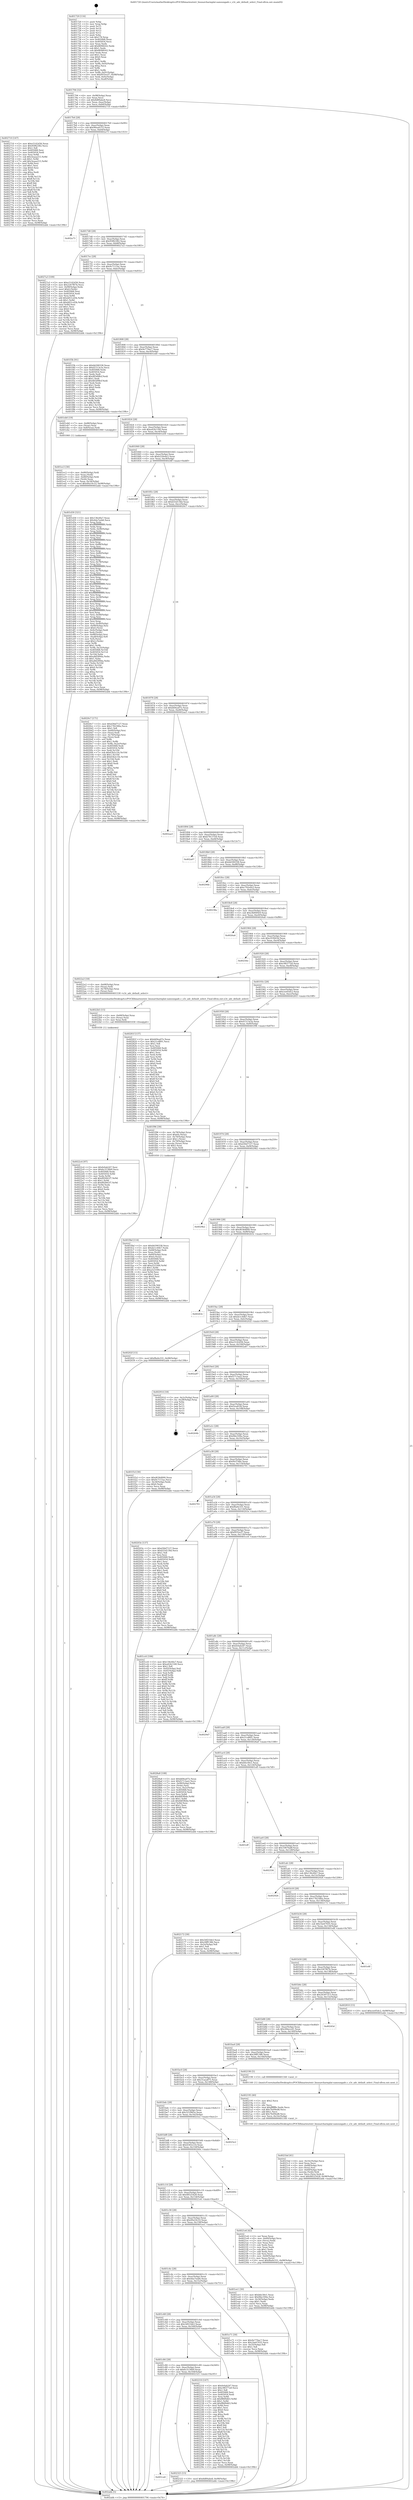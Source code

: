 digraph "0x401720" {
  label = "0x401720 (/mnt/c/Users/mathe/Desktop/tcc/POCII/binaries/extr_linuxarcharmplat-samsungadc.c_s3c_adc_default_select_Final-ollvm.out::main(0))"
  labelloc = "t"
  node[shape=record]

  Entry [label="",width=0.3,height=0.3,shape=circle,fillcolor=black,style=filled]
  "0x401794" [label="{
     0x401794 [32]\l
     | [instrs]\l
     &nbsp;&nbsp;0x401794 \<+6\>: mov -0x98(%rbp),%eax\l
     &nbsp;&nbsp;0x40179a \<+2\>: mov %eax,%ecx\l
     &nbsp;&nbsp;0x40179c \<+6\>: sub $0x8d89abe8,%ecx\l
     &nbsp;&nbsp;0x4017a2 \<+6\>: mov %eax,-0xac(%rbp)\l
     &nbsp;&nbsp;0x4017a8 \<+6\>: mov %ecx,-0xb0(%rbp)\l
     &nbsp;&nbsp;0x4017ae \<+6\>: je 0000000000402710 \<main+0xff0\>\l
  }"]
  "0x402710" [label="{
     0x402710 [147]\l
     | [instrs]\l
     &nbsp;&nbsp;0x402710 \<+5\>: mov $0xe5142d36,%eax\l
     &nbsp;&nbsp;0x402715 \<+5\>: mov $0x95f82382,%ecx\l
     &nbsp;&nbsp;0x40271a \<+2\>: mov $0x1,%dl\l
     &nbsp;&nbsp;0x40271c \<+7\>: mov 0x405068,%esi\l
     &nbsp;&nbsp;0x402723 \<+7\>: mov 0x405054,%edi\l
     &nbsp;&nbsp;0x40272a \<+3\>: mov %esi,%r8d\l
     &nbsp;&nbsp;0x40272d \<+7\>: sub $0x3eaaa215,%r8d\l
     &nbsp;&nbsp;0x402734 \<+4\>: sub $0x1,%r8d\l
     &nbsp;&nbsp;0x402738 \<+7\>: add $0x3eaaa215,%r8d\l
     &nbsp;&nbsp;0x40273f \<+4\>: imul %r8d,%esi\l
     &nbsp;&nbsp;0x402743 \<+3\>: and $0x1,%esi\l
     &nbsp;&nbsp;0x402746 \<+3\>: cmp $0x0,%esi\l
     &nbsp;&nbsp;0x402749 \<+4\>: sete %r9b\l
     &nbsp;&nbsp;0x40274d \<+3\>: cmp $0xa,%edi\l
     &nbsp;&nbsp;0x402750 \<+4\>: setl %r10b\l
     &nbsp;&nbsp;0x402754 \<+3\>: mov %r9b,%r11b\l
     &nbsp;&nbsp;0x402757 \<+4\>: xor $0xff,%r11b\l
     &nbsp;&nbsp;0x40275b \<+3\>: mov %r10b,%bl\l
     &nbsp;&nbsp;0x40275e \<+3\>: xor $0xff,%bl\l
     &nbsp;&nbsp;0x402761 \<+3\>: xor $0x1,%dl\l
     &nbsp;&nbsp;0x402764 \<+3\>: mov %r11b,%r14b\l
     &nbsp;&nbsp;0x402767 \<+4\>: and $0xff,%r14b\l
     &nbsp;&nbsp;0x40276b \<+3\>: and %dl,%r9b\l
     &nbsp;&nbsp;0x40276e \<+3\>: mov %bl,%r15b\l
     &nbsp;&nbsp;0x402771 \<+4\>: and $0xff,%r15b\l
     &nbsp;&nbsp;0x402775 \<+3\>: and %dl,%r10b\l
     &nbsp;&nbsp;0x402778 \<+3\>: or %r9b,%r14b\l
     &nbsp;&nbsp;0x40277b \<+3\>: or %r10b,%r15b\l
     &nbsp;&nbsp;0x40277e \<+3\>: xor %r15b,%r14b\l
     &nbsp;&nbsp;0x402781 \<+3\>: or %bl,%r11b\l
     &nbsp;&nbsp;0x402784 \<+4\>: xor $0xff,%r11b\l
     &nbsp;&nbsp;0x402788 \<+3\>: or $0x1,%dl\l
     &nbsp;&nbsp;0x40278b \<+3\>: and %dl,%r11b\l
     &nbsp;&nbsp;0x40278e \<+3\>: or %r11b,%r14b\l
     &nbsp;&nbsp;0x402791 \<+4\>: test $0x1,%r14b\l
     &nbsp;&nbsp;0x402795 \<+3\>: cmovne %ecx,%eax\l
     &nbsp;&nbsp;0x402798 \<+6\>: mov %eax,-0x98(%rbp)\l
     &nbsp;&nbsp;0x40279e \<+5\>: jmp 0000000000402abb \<main+0x139b\>\l
  }"]
  "0x4017b4" [label="{
     0x4017b4 [28]\l
     | [instrs]\l
     &nbsp;&nbsp;0x4017b4 \<+5\>: jmp 00000000004017b9 \<main+0x99\>\l
     &nbsp;&nbsp;0x4017b9 \<+6\>: mov -0xac(%rbp),%eax\l
     &nbsp;&nbsp;0x4017bf \<+5\>: sub $0x90ea4153,%eax\l
     &nbsp;&nbsp;0x4017c4 \<+6\>: mov %eax,-0xb4(%rbp)\l
     &nbsp;&nbsp;0x4017ca \<+6\>: je 0000000000402a73 \<main+0x1353\>\l
  }"]
  Exit [label="",width=0.3,height=0.3,shape=circle,fillcolor=black,style=filled,peripheries=2]
  "0x402a73" [label="{
     0x402a73\l
  }", style=dashed]
  "0x4017d0" [label="{
     0x4017d0 [28]\l
     | [instrs]\l
     &nbsp;&nbsp;0x4017d0 \<+5\>: jmp 00000000004017d5 \<main+0xb5\>\l
     &nbsp;&nbsp;0x4017d5 \<+6\>: mov -0xac(%rbp),%eax\l
     &nbsp;&nbsp;0x4017db \<+5\>: sub $0x95f82382,%eax\l
     &nbsp;&nbsp;0x4017e0 \<+6\>: mov %eax,-0xb8(%rbp)\l
     &nbsp;&nbsp;0x4017e6 \<+6\>: je 00000000004027a3 \<main+0x1083\>\l
  }"]
  "0x401ca0" [label="{
     0x401ca0\l
  }", style=dashed]
  "0x4027a3" [label="{
     0x4027a3 [109]\l
     | [instrs]\l
     &nbsp;&nbsp;0x4027a3 \<+5\>: mov $0xe5142d36,%eax\l
     &nbsp;&nbsp;0x4027a8 \<+5\>: mov $0x2267f67b,%ecx\l
     &nbsp;&nbsp;0x4027ad \<+7\>: mov -0x90(%rbp),%rdx\l
     &nbsp;&nbsp;0x4027b4 \<+6\>: movl $0x0,(%rdx)\l
     &nbsp;&nbsp;0x4027ba \<+7\>: mov 0x405068,%esi\l
     &nbsp;&nbsp;0x4027c1 \<+7\>: mov 0x405054,%edi\l
     &nbsp;&nbsp;0x4027c8 \<+3\>: mov %esi,%r8d\l
     &nbsp;&nbsp;0x4027cb \<+7\>: add $0xdd51cd3b,%r8d\l
     &nbsp;&nbsp;0x4027d2 \<+4\>: sub $0x1,%r8d\l
     &nbsp;&nbsp;0x4027d6 \<+7\>: sub $0xdd51cd3b,%r8d\l
     &nbsp;&nbsp;0x4027dd \<+4\>: imul %r8d,%esi\l
     &nbsp;&nbsp;0x4027e1 \<+3\>: and $0x1,%esi\l
     &nbsp;&nbsp;0x4027e4 \<+3\>: cmp $0x0,%esi\l
     &nbsp;&nbsp;0x4027e7 \<+4\>: sete %r9b\l
     &nbsp;&nbsp;0x4027eb \<+3\>: cmp $0xa,%edi\l
     &nbsp;&nbsp;0x4027ee \<+4\>: setl %r10b\l
     &nbsp;&nbsp;0x4027f2 \<+3\>: mov %r9b,%r11b\l
     &nbsp;&nbsp;0x4027f5 \<+3\>: and %r10b,%r11b\l
     &nbsp;&nbsp;0x4027f8 \<+3\>: xor %r10b,%r9b\l
     &nbsp;&nbsp;0x4027fb \<+3\>: or %r9b,%r11b\l
     &nbsp;&nbsp;0x4027fe \<+4\>: test $0x1,%r11b\l
     &nbsp;&nbsp;0x402802 \<+3\>: cmovne %ecx,%eax\l
     &nbsp;&nbsp;0x402805 \<+6\>: mov %eax,-0x98(%rbp)\l
     &nbsp;&nbsp;0x40280b \<+5\>: jmp 0000000000402abb \<main+0x139b\>\l
  }"]
  "0x4017ec" [label="{
     0x4017ec [28]\l
     | [instrs]\l
     &nbsp;&nbsp;0x4017ec \<+5\>: jmp 00000000004017f1 \<main+0xd1\>\l
     &nbsp;&nbsp;0x4017f1 \<+6\>: mov -0xac(%rbp),%eax\l
     &nbsp;&nbsp;0x4017f7 \<+5\>: sub $0x9c7115ac,%eax\l
     &nbsp;&nbsp;0x4017fc \<+6\>: mov %eax,-0xbc(%rbp)\l
     &nbsp;&nbsp;0x401802 \<+6\>: je 0000000000401f3b \<main+0x81b\>\l
  }"]
  "0x402325" [label="{
     0x402325 [15]\l
     | [instrs]\l
     &nbsp;&nbsp;0x402325 \<+10\>: movl $0x8d89abe8,-0x98(%rbp)\l
     &nbsp;&nbsp;0x40232f \<+5\>: jmp 0000000000402abb \<main+0x139b\>\l
  }"]
  "0x401f3b" [label="{
     0x401f3b [91]\l
     | [instrs]\l
     &nbsp;&nbsp;0x401f3b \<+5\>: mov $0xbb590338,%eax\l
     &nbsp;&nbsp;0x401f40 \<+5\>: mov $0xd1513e3a,%ecx\l
     &nbsp;&nbsp;0x401f45 \<+7\>: mov 0x405068,%edx\l
     &nbsp;&nbsp;0x401f4c \<+7\>: mov 0x405054,%esi\l
     &nbsp;&nbsp;0x401f53 \<+2\>: mov %edx,%edi\l
     &nbsp;&nbsp;0x401f55 \<+6\>: add $0x483d98cf,%edi\l
     &nbsp;&nbsp;0x401f5b \<+3\>: sub $0x1,%edi\l
     &nbsp;&nbsp;0x401f5e \<+6\>: sub $0x483d98cf,%edi\l
     &nbsp;&nbsp;0x401f64 \<+3\>: imul %edi,%edx\l
     &nbsp;&nbsp;0x401f67 \<+3\>: and $0x1,%edx\l
     &nbsp;&nbsp;0x401f6a \<+3\>: cmp $0x0,%edx\l
     &nbsp;&nbsp;0x401f6d \<+4\>: sete %r8b\l
     &nbsp;&nbsp;0x401f71 \<+3\>: cmp $0xa,%esi\l
     &nbsp;&nbsp;0x401f74 \<+4\>: setl %r9b\l
     &nbsp;&nbsp;0x401f78 \<+3\>: mov %r8b,%r10b\l
     &nbsp;&nbsp;0x401f7b \<+3\>: and %r9b,%r10b\l
     &nbsp;&nbsp;0x401f7e \<+3\>: xor %r9b,%r8b\l
     &nbsp;&nbsp;0x401f81 \<+3\>: or %r8b,%r10b\l
     &nbsp;&nbsp;0x401f84 \<+4\>: test $0x1,%r10b\l
     &nbsp;&nbsp;0x401f88 \<+3\>: cmovne %ecx,%eax\l
     &nbsp;&nbsp;0x401f8b \<+6\>: mov %eax,-0x98(%rbp)\l
     &nbsp;&nbsp;0x401f91 \<+5\>: jmp 0000000000402abb \<main+0x139b\>\l
  }"]
  "0x401808" [label="{
     0x401808 [28]\l
     | [instrs]\l
     &nbsp;&nbsp;0x401808 \<+5\>: jmp 000000000040180d \<main+0xed\>\l
     &nbsp;&nbsp;0x40180d \<+6\>: mov -0xac(%rbp),%eax\l
     &nbsp;&nbsp;0x401813 \<+5\>: sub $0x9e779ac7,%eax\l
     &nbsp;&nbsp;0x401818 \<+6\>: mov %eax,-0xc0(%rbp)\l
     &nbsp;&nbsp;0x40181e \<+6\>: je 0000000000401eb0 \<main+0x790\>\l
  }"]
  "0x4022c4" [label="{
     0x4022c4 [97]\l
     | [instrs]\l
     &nbsp;&nbsp;0x4022c4 \<+5\>: mov $0xfe0ab247,%esi\l
     &nbsp;&nbsp;0x4022c9 \<+5\>: mov $0x6c3130b9,%ecx\l
     &nbsp;&nbsp;0x4022ce \<+7\>: mov 0x405068,%edx\l
     &nbsp;&nbsp;0x4022d5 \<+8\>: mov 0x405054,%r8d\l
     &nbsp;&nbsp;0x4022dd \<+3\>: mov %edx,%r9d\l
     &nbsp;&nbsp;0x4022e0 \<+7\>: add $0x892841f7,%r9d\l
     &nbsp;&nbsp;0x4022e7 \<+4\>: sub $0x1,%r9d\l
     &nbsp;&nbsp;0x4022eb \<+7\>: sub $0x892841f7,%r9d\l
     &nbsp;&nbsp;0x4022f2 \<+4\>: imul %r9d,%edx\l
     &nbsp;&nbsp;0x4022f6 \<+3\>: and $0x1,%edx\l
     &nbsp;&nbsp;0x4022f9 \<+3\>: cmp $0x0,%edx\l
     &nbsp;&nbsp;0x4022fc \<+4\>: sete %r10b\l
     &nbsp;&nbsp;0x402300 \<+4\>: cmp $0xa,%r8d\l
     &nbsp;&nbsp;0x402304 \<+4\>: setl %r11b\l
     &nbsp;&nbsp;0x402308 \<+3\>: mov %r10b,%bl\l
     &nbsp;&nbsp;0x40230b \<+3\>: and %r11b,%bl\l
     &nbsp;&nbsp;0x40230e \<+3\>: xor %r11b,%r10b\l
     &nbsp;&nbsp;0x402311 \<+3\>: or %r10b,%bl\l
     &nbsp;&nbsp;0x402314 \<+3\>: test $0x1,%bl\l
     &nbsp;&nbsp;0x402317 \<+3\>: cmovne %ecx,%esi\l
     &nbsp;&nbsp;0x40231a \<+6\>: mov %esi,-0x98(%rbp)\l
     &nbsp;&nbsp;0x402320 \<+5\>: jmp 0000000000402abb \<main+0x139b\>\l
  }"]
  "0x401eb0" [label="{
     0x401eb0 [19]\l
     | [instrs]\l
     &nbsp;&nbsp;0x401eb0 \<+7\>: mov -0x88(%rbp),%rax\l
     &nbsp;&nbsp;0x401eb7 \<+3\>: mov (%rax),%rax\l
     &nbsp;&nbsp;0x401eba \<+4\>: mov 0x8(%rax),%rdi\l
     &nbsp;&nbsp;0x401ebe \<+5\>: call 0000000000401060 \<atoi@plt\>\l
     | [calls]\l
     &nbsp;&nbsp;0x401060 \{1\} (unknown)\l
  }"]
  "0x401824" [label="{
     0x401824 [28]\l
     | [instrs]\l
     &nbsp;&nbsp;0x401824 \<+5\>: jmp 0000000000401829 \<main+0x109\>\l
     &nbsp;&nbsp;0x401829 \<+6\>: mov -0xac(%rbp),%eax\l
     &nbsp;&nbsp;0x40182f \<+5\>: sub $0xa42b1160,%eax\l
     &nbsp;&nbsp;0x401834 \<+6\>: mov %eax,-0xc4(%rbp)\l
     &nbsp;&nbsp;0x40183a \<+6\>: je 0000000000401d30 \<main+0x610\>\l
  }"]
  "0x4022b5" [label="{
     0x4022b5 [15]\l
     | [instrs]\l
     &nbsp;&nbsp;0x4022b5 \<+4\>: mov -0x68(%rbp),%rax\l
     &nbsp;&nbsp;0x4022b9 \<+3\>: mov (%rax),%rax\l
     &nbsp;&nbsp;0x4022bc \<+3\>: mov %rax,%rdi\l
     &nbsp;&nbsp;0x4022bf \<+5\>: call 0000000000401030 \<free@plt\>\l
     | [calls]\l
     &nbsp;&nbsp;0x401030 \{1\} (unknown)\l
  }"]
  "0x401d30" [label="{
     0x401d30 [321]\l
     | [instrs]\l
     &nbsp;&nbsp;0x401d30 \<+5\>: mov $0x136c6fa7,%eax\l
     &nbsp;&nbsp;0x401d35 \<+5\>: mov $0x4da7eeb6,%ecx\l
     &nbsp;&nbsp;0x401d3a \<+3\>: mov %rsp,%rdx\l
     &nbsp;&nbsp;0x401d3d \<+4\>: add $0xfffffffffffffff0,%rdx\l
     &nbsp;&nbsp;0x401d41 \<+3\>: mov %rdx,%rsp\l
     &nbsp;&nbsp;0x401d44 \<+7\>: mov %rdx,-0x90(%rbp)\l
     &nbsp;&nbsp;0x401d4b \<+3\>: mov %rsp,%rdx\l
     &nbsp;&nbsp;0x401d4e \<+4\>: add $0xfffffffffffffff0,%rdx\l
     &nbsp;&nbsp;0x401d52 \<+3\>: mov %rdx,%rsp\l
     &nbsp;&nbsp;0x401d55 \<+3\>: mov %rsp,%rsi\l
     &nbsp;&nbsp;0x401d58 \<+4\>: add $0xfffffffffffffff0,%rsi\l
     &nbsp;&nbsp;0x401d5c \<+3\>: mov %rsi,%rsp\l
     &nbsp;&nbsp;0x401d5f \<+7\>: mov %rsi,-0x88(%rbp)\l
     &nbsp;&nbsp;0x401d66 \<+3\>: mov %rsp,%rsi\l
     &nbsp;&nbsp;0x401d69 \<+4\>: add $0xfffffffffffffff0,%rsi\l
     &nbsp;&nbsp;0x401d6d \<+3\>: mov %rsi,%rsp\l
     &nbsp;&nbsp;0x401d70 \<+4\>: mov %rsi,-0x80(%rbp)\l
     &nbsp;&nbsp;0x401d74 \<+3\>: mov %rsp,%rsi\l
     &nbsp;&nbsp;0x401d77 \<+4\>: add $0xfffffffffffffff0,%rsi\l
     &nbsp;&nbsp;0x401d7b \<+3\>: mov %rsi,%rsp\l
     &nbsp;&nbsp;0x401d7e \<+4\>: mov %rsi,-0x78(%rbp)\l
     &nbsp;&nbsp;0x401d82 \<+3\>: mov %rsp,%rsi\l
     &nbsp;&nbsp;0x401d85 \<+4\>: add $0xfffffffffffffff0,%rsi\l
     &nbsp;&nbsp;0x401d89 \<+3\>: mov %rsi,%rsp\l
     &nbsp;&nbsp;0x401d8c \<+4\>: mov %rsi,-0x70(%rbp)\l
     &nbsp;&nbsp;0x401d90 \<+3\>: mov %rsp,%rsi\l
     &nbsp;&nbsp;0x401d93 \<+4\>: add $0xfffffffffffffff0,%rsi\l
     &nbsp;&nbsp;0x401d97 \<+3\>: mov %rsi,%rsp\l
     &nbsp;&nbsp;0x401d9a \<+4\>: mov %rsi,-0x68(%rbp)\l
     &nbsp;&nbsp;0x401d9e \<+3\>: mov %rsp,%rsi\l
     &nbsp;&nbsp;0x401da1 \<+4\>: add $0xfffffffffffffff0,%rsi\l
     &nbsp;&nbsp;0x401da5 \<+3\>: mov %rsi,%rsp\l
     &nbsp;&nbsp;0x401da8 \<+4\>: mov %rsi,-0x60(%rbp)\l
     &nbsp;&nbsp;0x401dac \<+3\>: mov %rsp,%rsi\l
     &nbsp;&nbsp;0x401daf \<+4\>: add $0xfffffffffffffff0,%rsi\l
     &nbsp;&nbsp;0x401db3 \<+3\>: mov %rsi,%rsp\l
     &nbsp;&nbsp;0x401db6 \<+4\>: mov %rsi,-0x58(%rbp)\l
     &nbsp;&nbsp;0x401dba \<+3\>: mov %rsp,%rsi\l
     &nbsp;&nbsp;0x401dbd \<+4\>: add $0xfffffffffffffff0,%rsi\l
     &nbsp;&nbsp;0x401dc1 \<+3\>: mov %rsi,%rsp\l
     &nbsp;&nbsp;0x401dc4 \<+4\>: mov %rsi,-0x50(%rbp)\l
     &nbsp;&nbsp;0x401dc8 \<+3\>: mov %rsp,%rsi\l
     &nbsp;&nbsp;0x401dcb \<+4\>: add $0xfffffffffffffff0,%rsi\l
     &nbsp;&nbsp;0x401dcf \<+3\>: mov %rsi,%rsp\l
     &nbsp;&nbsp;0x401dd2 \<+4\>: mov %rsi,-0x48(%rbp)\l
     &nbsp;&nbsp;0x401dd6 \<+3\>: mov %rsp,%rsi\l
     &nbsp;&nbsp;0x401dd9 \<+4\>: add $0xfffffffffffffff0,%rsi\l
     &nbsp;&nbsp;0x401ddd \<+3\>: mov %rsi,%rsp\l
     &nbsp;&nbsp;0x401de0 \<+4\>: mov %rsi,-0x40(%rbp)\l
     &nbsp;&nbsp;0x401de4 \<+7\>: mov -0x90(%rbp),%rsi\l
     &nbsp;&nbsp;0x401deb \<+6\>: movl $0x0,(%rsi)\l
     &nbsp;&nbsp;0x401df1 \<+6\>: mov -0x9c(%rbp),%edi\l
     &nbsp;&nbsp;0x401df7 \<+2\>: mov %edi,(%rdx)\l
     &nbsp;&nbsp;0x401df9 \<+7\>: mov -0x88(%rbp),%rsi\l
     &nbsp;&nbsp;0x401e00 \<+7\>: mov -0xa8(%rbp),%r8\l
     &nbsp;&nbsp;0x401e07 \<+3\>: mov %r8,(%rsi)\l
     &nbsp;&nbsp;0x401e0a \<+3\>: cmpl $0x2,(%rdx)\l
     &nbsp;&nbsp;0x401e0d \<+4\>: setne %r9b\l
     &nbsp;&nbsp;0x401e11 \<+4\>: and $0x1,%r9b\l
     &nbsp;&nbsp;0x401e15 \<+4\>: mov %r9b,-0x35(%rbp)\l
     &nbsp;&nbsp;0x401e19 \<+8\>: mov 0x405068,%r10d\l
     &nbsp;&nbsp;0x401e21 \<+8\>: mov 0x405054,%r11d\l
     &nbsp;&nbsp;0x401e29 \<+3\>: mov %r10d,%ebx\l
     &nbsp;&nbsp;0x401e2c \<+6\>: add $0xa8d289da,%ebx\l
     &nbsp;&nbsp;0x401e32 \<+3\>: sub $0x1,%ebx\l
     &nbsp;&nbsp;0x401e35 \<+6\>: sub $0xa8d289da,%ebx\l
     &nbsp;&nbsp;0x401e3b \<+4\>: imul %ebx,%r10d\l
     &nbsp;&nbsp;0x401e3f \<+4\>: and $0x1,%r10d\l
     &nbsp;&nbsp;0x401e43 \<+4\>: cmp $0x0,%r10d\l
     &nbsp;&nbsp;0x401e47 \<+4\>: sete %r9b\l
     &nbsp;&nbsp;0x401e4b \<+4\>: cmp $0xa,%r11d\l
     &nbsp;&nbsp;0x401e4f \<+4\>: setl %r14b\l
     &nbsp;&nbsp;0x401e53 \<+3\>: mov %r9b,%r15b\l
     &nbsp;&nbsp;0x401e56 \<+3\>: and %r14b,%r15b\l
     &nbsp;&nbsp;0x401e59 \<+3\>: xor %r14b,%r9b\l
     &nbsp;&nbsp;0x401e5c \<+3\>: or %r9b,%r15b\l
     &nbsp;&nbsp;0x401e5f \<+4\>: test $0x1,%r15b\l
     &nbsp;&nbsp;0x401e63 \<+3\>: cmovne %ecx,%eax\l
     &nbsp;&nbsp;0x401e66 \<+6\>: mov %eax,-0x98(%rbp)\l
     &nbsp;&nbsp;0x401e6c \<+5\>: jmp 0000000000402abb \<main+0x139b\>\l
  }"]
  "0x401840" [label="{
     0x401840 [28]\l
     | [instrs]\l
     &nbsp;&nbsp;0x401840 \<+5\>: jmp 0000000000401845 \<main+0x125\>\l
     &nbsp;&nbsp;0x401845 \<+6\>: mov -0xac(%rbp),%eax\l
     &nbsp;&nbsp;0x40184b \<+5\>: sub $0xb220ede3,%eax\l
     &nbsp;&nbsp;0x401850 \<+6\>: mov %eax,-0xc8(%rbp)\l
     &nbsp;&nbsp;0x401856 \<+6\>: je 00000000004024ff \<main+0xddf\>\l
  }"]
  "0x401c84" [label="{
     0x401c84 [28]\l
     | [instrs]\l
     &nbsp;&nbsp;0x401c84 \<+5\>: jmp 0000000000401c89 \<main+0x569\>\l
     &nbsp;&nbsp;0x401c89 \<+6\>: mov -0xac(%rbp),%eax\l
     &nbsp;&nbsp;0x401c8f \<+5\>: sub $0x6c3130b9,%eax\l
     &nbsp;&nbsp;0x401c94 \<+6\>: mov %eax,-0x164(%rbp)\l
     &nbsp;&nbsp;0x401c9a \<+6\>: je 0000000000402325 \<main+0xc05\>\l
  }"]
  "0x4024ff" [label="{
     0x4024ff\l
  }", style=dashed]
  "0x40185c" [label="{
     0x40185c [28]\l
     | [instrs]\l
     &nbsp;&nbsp;0x40185c \<+5\>: jmp 0000000000401861 \<main+0x141\>\l
     &nbsp;&nbsp;0x401861 \<+6\>: mov -0xac(%rbp),%eax\l
     &nbsp;&nbsp;0x401867 \<+5\>: sub $0xb55d134d,%eax\l
     &nbsp;&nbsp;0x40186c \<+6\>: mov %eax,-0xcc(%rbp)\l
     &nbsp;&nbsp;0x401872 \<+6\>: je 00000000004020c7 \<main+0x9a7\>\l
  }"]
  "0x402210" [label="{
     0x402210 [147]\l
     | [instrs]\l
     &nbsp;&nbsp;0x402210 \<+5\>: mov $0xfe0ab247,%eax\l
     &nbsp;&nbsp;0x402215 \<+5\>: mov $0xc98377a9,%ecx\l
     &nbsp;&nbsp;0x40221a \<+2\>: mov $0x1,%dl\l
     &nbsp;&nbsp;0x40221c \<+7\>: mov 0x405068,%esi\l
     &nbsp;&nbsp;0x402223 \<+7\>: mov 0x405054,%edi\l
     &nbsp;&nbsp;0x40222a \<+3\>: mov %esi,%r8d\l
     &nbsp;&nbsp;0x40222d \<+7\>: sub $0xf86f0d63,%r8d\l
     &nbsp;&nbsp;0x402234 \<+4\>: sub $0x1,%r8d\l
     &nbsp;&nbsp;0x402238 \<+7\>: add $0xf86f0d63,%r8d\l
     &nbsp;&nbsp;0x40223f \<+4\>: imul %r8d,%esi\l
     &nbsp;&nbsp;0x402243 \<+3\>: and $0x1,%esi\l
     &nbsp;&nbsp;0x402246 \<+3\>: cmp $0x0,%esi\l
     &nbsp;&nbsp;0x402249 \<+4\>: sete %r9b\l
     &nbsp;&nbsp;0x40224d \<+3\>: cmp $0xa,%edi\l
     &nbsp;&nbsp;0x402250 \<+4\>: setl %r10b\l
     &nbsp;&nbsp;0x402254 \<+3\>: mov %r9b,%r11b\l
     &nbsp;&nbsp;0x402257 \<+4\>: xor $0xff,%r11b\l
     &nbsp;&nbsp;0x40225b \<+3\>: mov %r10b,%bl\l
     &nbsp;&nbsp;0x40225e \<+3\>: xor $0xff,%bl\l
     &nbsp;&nbsp;0x402261 \<+3\>: xor $0x1,%dl\l
     &nbsp;&nbsp;0x402264 \<+3\>: mov %r11b,%r14b\l
     &nbsp;&nbsp;0x402267 \<+4\>: and $0xff,%r14b\l
     &nbsp;&nbsp;0x40226b \<+3\>: and %dl,%r9b\l
     &nbsp;&nbsp;0x40226e \<+3\>: mov %bl,%r15b\l
     &nbsp;&nbsp;0x402271 \<+4\>: and $0xff,%r15b\l
     &nbsp;&nbsp;0x402275 \<+3\>: and %dl,%r10b\l
     &nbsp;&nbsp;0x402278 \<+3\>: or %r9b,%r14b\l
     &nbsp;&nbsp;0x40227b \<+3\>: or %r10b,%r15b\l
     &nbsp;&nbsp;0x40227e \<+3\>: xor %r15b,%r14b\l
     &nbsp;&nbsp;0x402281 \<+3\>: or %bl,%r11b\l
     &nbsp;&nbsp;0x402284 \<+4\>: xor $0xff,%r11b\l
     &nbsp;&nbsp;0x402288 \<+3\>: or $0x1,%dl\l
     &nbsp;&nbsp;0x40228b \<+3\>: and %dl,%r11b\l
     &nbsp;&nbsp;0x40228e \<+3\>: or %r11b,%r14b\l
     &nbsp;&nbsp;0x402291 \<+4\>: test $0x1,%r14b\l
     &nbsp;&nbsp;0x402295 \<+3\>: cmovne %ecx,%eax\l
     &nbsp;&nbsp;0x402298 \<+6\>: mov %eax,-0x98(%rbp)\l
     &nbsp;&nbsp;0x40229e \<+5\>: jmp 0000000000402abb \<main+0x139b\>\l
  }"]
  "0x4020c7" [label="{
     0x4020c7 [171]\l
     | [instrs]\l
     &nbsp;&nbsp;0x4020c7 \<+5\>: mov $0xd36d7127,%eax\l
     &nbsp;&nbsp;0x4020cc \<+5\>: mov $0x1782306a,%ecx\l
     &nbsp;&nbsp;0x4020d1 \<+2\>: mov $0x1,%dl\l
     &nbsp;&nbsp;0x4020d3 \<+4\>: mov -0x60(%rbp),%rsi\l
     &nbsp;&nbsp;0x4020d7 \<+2\>: mov (%rsi),%edi\l
     &nbsp;&nbsp;0x4020d9 \<+4\>: mov -0x70(%rbp),%rsi\l
     &nbsp;&nbsp;0x4020dd \<+2\>: cmp (%rsi),%edi\l
     &nbsp;&nbsp;0x4020df \<+4\>: setl %r8b\l
     &nbsp;&nbsp;0x4020e3 \<+4\>: and $0x1,%r8b\l
     &nbsp;&nbsp;0x4020e7 \<+4\>: mov %r8b,-0x2e(%rbp)\l
     &nbsp;&nbsp;0x4020eb \<+7\>: mov 0x405068,%edi\l
     &nbsp;&nbsp;0x4020f2 \<+8\>: mov 0x405054,%r9d\l
     &nbsp;&nbsp;0x4020fa \<+3\>: mov %edi,%r10d\l
     &nbsp;&nbsp;0x4020fd \<+7\>: sub $0x63b2c1fe,%r10d\l
     &nbsp;&nbsp;0x402104 \<+4\>: sub $0x1,%r10d\l
     &nbsp;&nbsp;0x402108 \<+7\>: add $0x63b2c1fe,%r10d\l
     &nbsp;&nbsp;0x40210f \<+4\>: imul %r10d,%edi\l
     &nbsp;&nbsp;0x402113 \<+3\>: and $0x1,%edi\l
     &nbsp;&nbsp;0x402116 \<+3\>: cmp $0x0,%edi\l
     &nbsp;&nbsp;0x402119 \<+4\>: sete %r8b\l
     &nbsp;&nbsp;0x40211d \<+4\>: cmp $0xa,%r9d\l
     &nbsp;&nbsp;0x402121 \<+4\>: setl %r11b\l
     &nbsp;&nbsp;0x402125 \<+3\>: mov %r8b,%bl\l
     &nbsp;&nbsp;0x402128 \<+3\>: xor $0xff,%bl\l
     &nbsp;&nbsp;0x40212b \<+3\>: mov %r11b,%r14b\l
     &nbsp;&nbsp;0x40212e \<+4\>: xor $0xff,%r14b\l
     &nbsp;&nbsp;0x402132 \<+3\>: xor $0x0,%dl\l
     &nbsp;&nbsp;0x402135 \<+3\>: mov %bl,%r15b\l
     &nbsp;&nbsp;0x402138 \<+4\>: and $0x0,%r15b\l
     &nbsp;&nbsp;0x40213c \<+3\>: and %dl,%r8b\l
     &nbsp;&nbsp;0x40213f \<+3\>: mov %r14b,%r12b\l
     &nbsp;&nbsp;0x402142 \<+4\>: and $0x0,%r12b\l
     &nbsp;&nbsp;0x402146 \<+3\>: and %dl,%r11b\l
     &nbsp;&nbsp;0x402149 \<+3\>: or %r8b,%r15b\l
     &nbsp;&nbsp;0x40214c \<+3\>: or %r11b,%r12b\l
     &nbsp;&nbsp;0x40214f \<+3\>: xor %r12b,%r15b\l
     &nbsp;&nbsp;0x402152 \<+3\>: or %r14b,%bl\l
     &nbsp;&nbsp;0x402155 \<+3\>: xor $0xff,%bl\l
     &nbsp;&nbsp;0x402158 \<+3\>: or $0x0,%dl\l
     &nbsp;&nbsp;0x40215b \<+2\>: and %dl,%bl\l
     &nbsp;&nbsp;0x40215d \<+3\>: or %bl,%r15b\l
     &nbsp;&nbsp;0x402160 \<+4\>: test $0x1,%r15b\l
     &nbsp;&nbsp;0x402164 \<+3\>: cmovne %ecx,%eax\l
     &nbsp;&nbsp;0x402167 \<+6\>: mov %eax,-0x98(%rbp)\l
     &nbsp;&nbsp;0x40216d \<+5\>: jmp 0000000000402abb \<main+0x139b\>\l
  }"]
  "0x401878" [label="{
     0x401878 [28]\l
     | [instrs]\l
     &nbsp;&nbsp;0x401878 \<+5\>: jmp 000000000040187d \<main+0x15d\>\l
     &nbsp;&nbsp;0x40187d \<+6\>: mov -0xac(%rbp),%eax\l
     &nbsp;&nbsp;0x401883 \<+5\>: sub $0xb69ea07e,%eax\l
     &nbsp;&nbsp;0x401888 \<+6\>: mov %eax,-0xd0(%rbp)\l
     &nbsp;&nbsp;0x40188e \<+6\>: je 0000000000402aa3 \<main+0x1383\>\l
  }"]
  "0x4021bd" [label="{
     0x4021bd [41]\l
     | [instrs]\l
     &nbsp;&nbsp;0x4021bd \<+6\>: mov -0x16c(%rbp),%ecx\l
     &nbsp;&nbsp;0x4021c3 \<+3\>: imul %eax,%ecx\l
     &nbsp;&nbsp;0x4021c6 \<+4\>: mov -0x68(%rbp),%rsi\l
     &nbsp;&nbsp;0x4021ca \<+3\>: mov (%rsi),%rsi\l
     &nbsp;&nbsp;0x4021cd \<+4\>: mov -0x60(%rbp),%rdi\l
     &nbsp;&nbsp;0x4021d1 \<+3\>: movslq (%rdi),%rdi\l
     &nbsp;&nbsp;0x4021d4 \<+3\>: mov %ecx,(%rsi,%rdi,4)\l
     &nbsp;&nbsp;0x4021d7 \<+10\>: movl $0x48525428,-0x98(%rbp)\l
     &nbsp;&nbsp;0x4021e1 \<+5\>: jmp 0000000000402abb \<main+0x139b\>\l
  }"]
  "0x402aa3" [label="{
     0x402aa3\l
  }", style=dashed]
  "0x401894" [label="{
     0x401894 [28]\l
     | [instrs]\l
     &nbsp;&nbsp;0x401894 \<+5\>: jmp 0000000000401899 \<main+0x179\>\l
     &nbsp;&nbsp;0x401899 \<+6\>: mov -0xac(%rbp),%eax\l
     &nbsp;&nbsp;0x40189f \<+5\>: sub $0xb78137e8,%eax\l
     &nbsp;&nbsp;0x4018a4 \<+6\>: mov %eax,-0xd4(%rbp)\l
     &nbsp;&nbsp;0x4018aa \<+6\>: je 0000000000402a07 \<main+0x12e7\>\l
  }"]
  "0x402195" [label="{
     0x402195 [40]\l
     | [instrs]\l
     &nbsp;&nbsp;0x402195 \<+5\>: mov $0x2,%ecx\l
     &nbsp;&nbsp;0x40219a \<+1\>: cltd\l
     &nbsp;&nbsp;0x40219b \<+2\>: idiv %ecx\l
     &nbsp;&nbsp;0x40219d \<+6\>: imul $0xfffffffe,%edx,%ecx\l
     &nbsp;&nbsp;0x4021a3 \<+6\>: sub $0x7fe09ed8,%ecx\l
     &nbsp;&nbsp;0x4021a9 \<+3\>: add $0x1,%ecx\l
     &nbsp;&nbsp;0x4021ac \<+6\>: add $0x7fe09ed8,%ecx\l
     &nbsp;&nbsp;0x4021b2 \<+6\>: mov %ecx,-0x16c(%rbp)\l
     &nbsp;&nbsp;0x4021b8 \<+5\>: call 0000000000401160 \<next_i\>\l
     | [calls]\l
     &nbsp;&nbsp;0x401160 \{1\} (/mnt/c/Users/mathe/Desktop/tcc/POCII/binaries/extr_linuxarcharmplat-samsungadc.c_s3c_adc_default_select_Final-ollvm.out::next_i)\l
  }"]
  "0x402a07" [label="{
     0x402a07\l
  }", style=dashed]
  "0x4018b0" [label="{
     0x4018b0 [28]\l
     | [instrs]\l
     &nbsp;&nbsp;0x4018b0 \<+5\>: jmp 00000000004018b5 \<main+0x195\>\l
     &nbsp;&nbsp;0x4018b5 \<+6\>: mov -0xac(%rbp),%eax\l
     &nbsp;&nbsp;0x4018bb \<+5\>: sub $0xbb590338,%eax\l
     &nbsp;&nbsp;0x4018c0 \<+6\>: mov %eax,-0xd8(%rbp)\l
     &nbsp;&nbsp;0x4018c6 \<+6\>: je 000000000040296b \<main+0x124b\>\l
  }"]
  "0x401fbd" [label="{
     0x401fbd [114]\l
     | [instrs]\l
     &nbsp;&nbsp;0x401fbd \<+5\>: mov $0xbb590338,%ecx\l
     &nbsp;&nbsp;0x401fc2 \<+5\>: mov $0xde1c44b7,%edx\l
     &nbsp;&nbsp;0x401fc7 \<+4\>: mov -0x68(%rbp),%rdi\l
     &nbsp;&nbsp;0x401fcb \<+3\>: mov %rax,(%rdi)\l
     &nbsp;&nbsp;0x401fce \<+4\>: mov -0x60(%rbp),%rax\l
     &nbsp;&nbsp;0x401fd2 \<+6\>: movl $0x0,(%rax)\l
     &nbsp;&nbsp;0x401fd8 \<+7\>: mov 0x405068,%esi\l
     &nbsp;&nbsp;0x401fdf \<+8\>: mov 0x405054,%r8d\l
     &nbsp;&nbsp;0x401fe7 \<+3\>: mov %esi,%r9d\l
     &nbsp;&nbsp;0x401fea \<+7\>: add $0xa523300,%r9d\l
     &nbsp;&nbsp;0x401ff1 \<+4\>: sub $0x1,%r9d\l
     &nbsp;&nbsp;0x401ff5 \<+7\>: sub $0xa523300,%r9d\l
     &nbsp;&nbsp;0x401ffc \<+4\>: imul %r9d,%esi\l
     &nbsp;&nbsp;0x402000 \<+3\>: and $0x1,%esi\l
     &nbsp;&nbsp;0x402003 \<+3\>: cmp $0x0,%esi\l
     &nbsp;&nbsp;0x402006 \<+4\>: sete %r10b\l
     &nbsp;&nbsp;0x40200a \<+4\>: cmp $0xa,%r8d\l
     &nbsp;&nbsp;0x40200e \<+4\>: setl %r11b\l
     &nbsp;&nbsp;0x402012 \<+3\>: mov %r10b,%bl\l
     &nbsp;&nbsp;0x402015 \<+3\>: and %r11b,%bl\l
     &nbsp;&nbsp;0x402018 \<+3\>: xor %r11b,%r10b\l
     &nbsp;&nbsp;0x40201b \<+3\>: or %r10b,%bl\l
     &nbsp;&nbsp;0x40201e \<+3\>: test $0x1,%bl\l
     &nbsp;&nbsp;0x402021 \<+3\>: cmovne %edx,%ecx\l
     &nbsp;&nbsp;0x402024 \<+6\>: mov %ecx,-0x98(%rbp)\l
     &nbsp;&nbsp;0x40202a \<+5\>: jmp 0000000000402abb \<main+0x139b\>\l
  }"]
  "0x40296b" [label="{
     0x40296b\l
  }", style=dashed]
  "0x4018cc" [label="{
     0x4018cc [28]\l
     | [instrs]\l
     &nbsp;&nbsp;0x4018cc \<+5\>: jmp 00000000004018d1 \<main+0x1b1\>\l
     &nbsp;&nbsp;0x4018d1 \<+6\>: mov -0xac(%rbp),%eax\l
     &nbsp;&nbsp;0x4018d7 \<+5\>: sub $0xc792e0a3,%eax\l
     &nbsp;&nbsp;0x4018dc \<+6\>: mov %eax,-0xdc(%rbp)\l
     &nbsp;&nbsp;0x4018e2 \<+6\>: je 000000000040238a \<main+0xc6a\>\l
  }"]
  "0x401ec3" [label="{
     0x401ec3 [30]\l
     | [instrs]\l
     &nbsp;&nbsp;0x401ec3 \<+4\>: mov -0x80(%rbp),%rdi\l
     &nbsp;&nbsp;0x401ec7 \<+2\>: mov %eax,(%rdi)\l
     &nbsp;&nbsp;0x401ec9 \<+4\>: mov -0x80(%rbp),%rdi\l
     &nbsp;&nbsp;0x401ecd \<+2\>: mov (%rdi),%eax\l
     &nbsp;&nbsp;0x401ecf \<+3\>: mov %eax,-0x34(%rbp)\l
     &nbsp;&nbsp;0x401ed2 \<+10\>: movl $0x49a10c33,-0x98(%rbp)\l
     &nbsp;&nbsp;0x401edc \<+5\>: jmp 0000000000402abb \<main+0x139b\>\l
  }"]
  "0x40238a" [label="{
     0x40238a\l
  }", style=dashed]
  "0x4018e8" [label="{
     0x4018e8 [28]\l
     | [instrs]\l
     &nbsp;&nbsp;0x4018e8 \<+5\>: jmp 00000000004018ed \<main+0x1cd\>\l
     &nbsp;&nbsp;0x4018ed \<+6\>: mov -0xac(%rbp),%eax\l
     &nbsp;&nbsp;0x4018f3 \<+5\>: sub $0xc8d949e9,%eax\l
     &nbsp;&nbsp;0x4018f8 \<+6\>: mov %eax,-0xe0(%rbp)\l
     &nbsp;&nbsp;0x4018fe \<+6\>: je 00000000004026a6 \<main+0xf86\>\l
  }"]
  "0x401c68" [label="{
     0x401c68 [28]\l
     | [instrs]\l
     &nbsp;&nbsp;0x401c68 \<+5\>: jmp 0000000000401c6d \<main+0x54d\>\l
     &nbsp;&nbsp;0x401c6d \<+6\>: mov -0xac(%rbp),%eax\l
     &nbsp;&nbsp;0x401c73 \<+5\>: sub $0x54f21bb3,%eax\l
     &nbsp;&nbsp;0x401c78 \<+6\>: mov %eax,-0x160(%rbp)\l
     &nbsp;&nbsp;0x401c7e \<+6\>: je 0000000000402210 \<main+0xaf0\>\l
  }"]
  "0x4026a6" [label="{
     0x4026a6\l
  }", style=dashed]
  "0x401904" [label="{
     0x401904 [28]\l
     | [instrs]\l
     &nbsp;&nbsp;0x401904 \<+5\>: jmp 0000000000401909 \<main+0x1e9\>\l
     &nbsp;&nbsp;0x401909 \<+6\>: mov -0xac(%rbp),%eax\l
     &nbsp;&nbsp;0x40190f \<+5\>: sub $0xc91f643d,%eax\l
     &nbsp;&nbsp;0x401914 \<+6\>: mov %eax,-0xe4(%rbp)\l
     &nbsp;&nbsp;0x40191a \<+6\>: je 000000000040256e \<main+0xe4e\>\l
  }"]
  "0x401e71" [label="{
     0x401e71 [30]\l
     | [instrs]\l
     &nbsp;&nbsp;0x401e71 \<+5\>: mov $0x9e779ac7,%eax\l
     &nbsp;&nbsp;0x401e76 \<+5\>: mov $0x1be67035,%ecx\l
     &nbsp;&nbsp;0x401e7b \<+3\>: mov -0x35(%rbp),%dl\l
     &nbsp;&nbsp;0x401e7e \<+3\>: test $0x1,%dl\l
     &nbsp;&nbsp;0x401e81 \<+3\>: cmovne %ecx,%eax\l
     &nbsp;&nbsp;0x401e84 \<+6\>: mov %eax,-0x98(%rbp)\l
     &nbsp;&nbsp;0x401e8a \<+5\>: jmp 0000000000402abb \<main+0x139b\>\l
  }"]
  "0x40256e" [label="{
     0x40256e\l
  }", style=dashed]
  "0x401920" [label="{
     0x401920 [28]\l
     | [instrs]\l
     &nbsp;&nbsp;0x401920 \<+5\>: jmp 0000000000401925 \<main+0x205\>\l
     &nbsp;&nbsp;0x401925 \<+6\>: mov -0xac(%rbp),%eax\l
     &nbsp;&nbsp;0x40192b \<+5\>: sub $0xc98377a9,%eax\l
     &nbsp;&nbsp;0x401930 \<+6\>: mov %eax,-0xe8(%rbp)\l
     &nbsp;&nbsp;0x401936 \<+6\>: je 00000000004022a3 \<main+0xb83\>\l
  }"]
  "0x401c4c" [label="{
     0x401c4c [28]\l
     | [instrs]\l
     &nbsp;&nbsp;0x401c4c \<+5\>: jmp 0000000000401c51 \<main+0x531\>\l
     &nbsp;&nbsp;0x401c51 \<+6\>: mov -0xac(%rbp),%eax\l
     &nbsp;&nbsp;0x401c57 \<+5\>: sub $0x4da7eeb6,%eax\l
     &nbsp;&nbsp;0x401c5c \<+6\>: mov %eax,-0x15c(%rbp)\l
     &nbsp;&nbsp;0x401c62 \<+6\>: je 0000000000401e71 \<main+0x751\>\l
  }"]
  "0x4022a3" [label="{
     0x4022a3 [18]\l
     | [instrs]\l
     &nbsp;&nbsp;0x4022a3 \<+4\>: mov -0x68(%rbp),%rax\l
     &nbsp;&nbsp;0x4022a7 \<+3\>: mov (%rax),%rdi\l
     &nbsp;&nbsp;0x4022aa \<+4\>: mov -0x78(%rbp),%rax\l
     &nbsp;&nbsp;0x4022ae \<+2\>: mov (%rax),%esi\l
     &nbsp;&nbsp;0x4022b0 \<+5\>: call 0000000000401530 \<s3c_adc_default_select\>\l
     | [calls]\l
     &nbsp;&nbsp;0x401530 \{1\} (/mnt/c/Users/mathe/Desktop/tcc/POCII/binaries/extr_linuxarcharmplat-samsungadc.c_s3c_adc_default_select_Final-ollvm.out::s3c_adc_default_select)\l
  }"]
  "0x40193c" [label="{
     0x40193c [28]\l
     | [instrs]\l
     &nbsp;&nbsp;0x40193c \<+5\>: jmp 0000000000401941 \<main+0x221\>\l
     &nbsp;&nbsp;0x401941 \<+6\>: mov -0xac(%rbp),%eax\l
     &nbsp;&nbsp;0x401947 \<+5\>: sub $0xcee05dc2,%eax\l
     &nbsp;&nbsp;0x40194c \<+6\>: mov %eax,-0xec(%rbp)\l
     &nbsp;&nbsp;0x401952 \<+6\>: je 000000000040281f \<main+0x10ff\>\l
  }"]
  "0x401ee1" [label="{
     0x401ee1 [30]\l
     | [instrs]\l
     &nbsp;&nbsp;0x401ee1 \<+5\>: mov $0xb6e30e1,%eax\l
     &nbsp;&nbsp;0x401ee6 \<+5\>: mov $0xf4bc594a,%ecx\l
     &nbsp;&nbsp;0x401eeb \<+3\>: mov -0x34(%rbp),%edx\l
     &nbsp;&nbsp;0x401eee \<+3\>: cmp $0x1,%edx\l
     &nbsp;&nbsp;0x401ef1 \<+3\>: cmovl %ecx,%eax\l
     &nbsp;&nbsp;0x401ef4 \<+6\>: mov %eax,-0x98(%rbp)\l
     &nbsp;&nbsp;0x401efa \<+5\>: jmp 0000000000402abb \<main+0x139b\>\l
  }"]
  "0x40281f" [label="{
     0x40281f [137]\l
     | [instrs]\l
     &nbsp;&nbsp;0x40281f \<+5\>: mov $0xb69ea07e,%eax\l
     &nbsp;&nbsp;0x402824 \<+5\>: mov $0x21cd891,%ecx\l
     &nbsp;&nbsp;0x402829 \<+2\>: mov $0x1,%dl\l
     &nbsp;&nbsp;0x40282b \<+2\>: xor %esi,%esi\l
     &nbsp;&nbsp;0x40282d \<+7\>: mov 0x405068,%edi\l
     &nbsp;&nbsp;0x402834 \<+8\>: mov 0x405054,%r8d\l
     &nbsp;&nbsp;0x40283c \<+3\>: sub $0x1,%esi\l
     &nbsp;&nbsp;0x40283f \<+3\>: mov %edi,%r9d\l
     &nbsp;&nbsp;0x402842 \<+3\>: add %esi,%r9d\l
     &nbsp;&nbsp;0x402845 \<+4\>: imul %r9d,%edi\l
     &nbsp;&nbsp;0x402849 \<+3\>: and $0x1,%edi\l
     &nbsp;&nbsp;0x40284c \<+3\>: cmp $0x0,%edi\l
     &nbsp;&nbsp;0x40284f \<+4\>: sete %r10b\l
     &nbsp;&nbsp;0x402853 \<+4\>: cmp $0xa,%r8d\l
     &nbsp;&nbsp;0x402857 \<+4\>: setl %r11b\l
     &nbsp;&nbsp;0x40285b \<+3\>: mov %r10b,%bl\l
     &nbsp;&nbsp;0x40285e \<+3\>: xor $0xff,%bl\l
     &nbsp;&nbsp;0x402861 \<+3\>: mov %r11b,%r14b\l
     &nbsp;&nbsp;0x402864 \<+4\>: xor $0xff,%r14b\l
     &nbsp;&nbsp;0x402868 \<+3\>: xor $0x0,%dl\l
     &nbsp;&nbsp;0x40286b \<+3\>: mov %bl,%r15b\l
     &nbsp;&nbsp;0x40286e \<+4\>: and $0x0,%r15b\l
     &nbsp;&nbsp;0x402872 \<+3\>: and %dl,%r10b\l
     &nbsp;&nbsp;0x402875 \<+3\>: mov %r14b,%r12b\l
     &nbsp;&nbsp;0x402878 \<+4\>: and $0x0,%r12b\l
     &nbsp;&nbsp;0x40287c \<+3\>: and %dl,%r11b\l
     &nbsp;&nbsp;0x40287f \<+3\>: or %r10b,%r15b\l
     &nbsp;&nbsp;0x402882 \<+3\>: or %r11b,%r12b\l
     &nbsp;&nbsp;0x402885 \<+3\>: xor %r12b,%r15b\l
     &nbsp;&nbsp;0x402888 \<+3\>: or %r14b,%bl\l
     &nbsp;&nbsp;0x40288b \<+3\>: xor $0xff,%bl\l
     &nbsp;&nbsp;0x40288e \<+3\>: or $0x0,%dl\l
     &nbsp;&nbsp;0x402891 \<+2\>: and %dl,%bl\l
     &nbsp;&nbsp;0x402893 \<+3\>: or %bl,%r15b\l
     &nbsp;&nbsp;0x402896 \<+4\>: test $0x1,%r15b\l
     &nbsp;&nbsp;0x40289a \<+3\>: cmovne %ecx,%eax\l
     &nbsp;&nbsp;0x40289d \<+6\>: mov %eax,-0x98(%rbp)\l
     &nbsp;&nbsp;0x4028a3 \<+5\>: jmp 0000000000402abb \<main+0x139b\>\l
  }"]
  "0x401958" [label="{
     0x401958 [28]\l
     | [instrs]\l
     &nbsp;&nbsp;0x401958 \<+5\>: jmp 000000000040195d \<main+0x23d\>\l
     &nbsp;&nbsp;0x40195d \<+6\>: mov -0xac(%rbp),%eax\l
     &nbsp;&nbsp;0x401963 \<+5\>: sub $0xd1513e3a,%eax\l
     &nbsp;&nbsp;0x401968 \<+6\>: mov %eax,-0xf0(%rbp)\l
     &nbsp;&nbsp;0x40196e \<+6\>: je 0000000000401f96 \<main+0x876\>\l
  }"]
  "0x401c30" [label="{
     0x401c30 [28]\l
     | [instrs]\l
     &nbsp;&nbsp;0x401c30 \<+5\>: jmp 0000000000401c35 \<main+0x515\>\l
     &nbsp;&nbsp;0x401c35 \<+6\>: mov -0xac(%rbp),%eax\l
     &nbsp;&nbsp;0x401c3b \<+5\>: sub $0x49a10c33,%eax\l
     &nbsp;&nbsp;0x401c40 \<+6\>: mov %eax,-0x158(%rbp)\l
     &nbsp;&nbsp;0x401c46 \<+6\>: je 0000000000401ee1 \<main+0x7c1\>\l
  }"]
  "0x401f96" [label="{
     0x401f96 [39]\l
     | [instrs]\l
     &nbsp;&nbsp;0x401f96 \<+4\>: mov -0x78(%rbp),%rax\l
     &nbsp;&nbsp;0x401f9a \<+6\>: movl $0x64,(%rax)\l
     &nbsp;&nbsp;0x401fa0 \<+4\>: mov -0x70(%rbp),%rax\l
     &nbsp;&nbsp;0x401fa4 \<+6\>: movl $0x1,(%rax)\l
     &nbsp;&nbsp;0x401faa \<+4\>: mov -0x70(%rbp),%rax\l
     &nbsp;&nbsp;0x401fae \<+3\>: movslq (%rax),%rax\l
     &nbsp;&nbsp;0x401fb1 \<+4\>: shl $0x2,%rax\l
     &nbsp;&nbsp;0x401fb5 \<+3\>: mov %rax,%rdi\l
     &nbsp;&nbsp;0x401fb8 \<+5\>: call 0000000000401050 \<malloc@plt\>\l
     | [calls]\l
     &nbsp;&nbsp;0x401050 \{1\} (unknown)\l
  }"]
  "0x401974" [label="{
     0x401974 [28]\l
     | [instrs]\l
     &nbsp;&nbsp;0x401974 \<+5\>: jmp 0000000000401979 \<main+0x259\>\l
     &nbsp;&nbsp;0x401979 \<+6\>: mov -0xac(%rbp),%eax\l
     &nbsp;&nbsp;0x40197f \<+5\>: sub $0xd36d7127,%eax\l
     &nbsp;&nbsp;0x401984 \<+6\>: mov %eax,-0xf4(%rbp)\l
     &nbsp;&nbsp;0x40198a \<+6\>: je 00000000004029b2 \<main+0x1292\>\l
  }"]
  "0x4021e6" [label="{
     0x4021e6 [42]\l
     | [instrs]\l
     &nbsp;&nbsp;0x4021e6 \<+2\>: xor %eax,%eax\l
     &nbsp;&nbsp;0x4021e8 \<+4\>: mov -0x60(%rbp),%rcx\l
     &nbsp;&nbsp;0x4021ec \<+2\>: mov (%rcx),%edx\l
     &nbsp;&nbsp;0x4021ee \<+2\>: mov %eax,%esi\l
     &nbsp;&nbsp;0x4021f0 \<+2\>: sub %edx,%esi\l
     &nbsp;&nbsp;0x4021f2 \<+2\>: mov %eax,%edx\l
     &nbsp;&nbsp;0x4021f4 \<+3\>: sub $0x1,%edx\l
     &nbsp;&nbsp;0x4021f7 \<+2\>: add %edx,%esi\l
     &nbsp;&nbsp;0x4021f9 \<+2\>: sub %esi,%eax\l
     &nbsp;&nbsp;0x4021fb \<+4\>: mov -0x60(%rbp),%rcx\l
     &nbsp;&nbsp;0x4021ff \<+2\>: mov %eax,(%rcx)\l
     &nbsp;&nbsp;0x402201 \<+10\>: movl $0xf8a0e331,-0x98(%rbp)\l
     &nbsp;&nbsp;0x40220b \<+5\>: jmp 0000000000402abb \<main+0x139b\>\l
  }"]
  "0x4029b2" [label="{
     0x4029b2\l
  }", style=dashed]
  "0x401990" [label="{
     0x401990 [28]\l
     | [instrs]\l
     &nbsp;&nbsp;0x401990 \<+5\>: jmp 0000000000401995 \<main+0x275\>\l
     &nbsp;&nbsp;0x401995 \<+6\>: mov -0xac(%rbp),%eax\l
     &nbsp;&nbsp;0x40199b \<+5\>: sub $0xd636d000,%eax\l
     &nbsp;&nbsp;0x4019a0 \<+6\>: mov %eax,-0xf8(%rbp)\l
     &nbsp;&nbsp;0x4019a6 \<+6\>: je 000000000040263c \<main+0xf1c\>\l
  }"]
  "0x401c14" [label="{
     0x401c14 [28]\l
     | [instrs]\l
     &nbsp;&nbsp;0x401c14 \<+5\>: jmp 0000000000401c19 \<main+0x4f9\>\l
     &nbsp;&nbsp;0x401c19 \<+6\>: mov -0xac(%rbp),%eax\l
     &nbsp;&nbsp;0x401c1f \<+5\>: sub $0x48525428,%eax\l
     &nbsp;&nbsp;0x401c24 \<+6\>: mov %eax,-0x154(%rbp)\l
     &nbsp;&nbsp;0x401c2a \<+6\>: je 00000000004021e6 \<main+0xac6\>\l
  }"]
  "0x40263c" [label="{
     0x40263c\l
  }", style=dashed]
  "0x4019ac" [label="{
     0x4019ac [28]\l
     | [instrs]\l
     &nbsp;&nbsp;0x4019ac \<+5\>: jmp 00000000004019b1 \<main+0x291\>\l
     &nbsp;&nbsp;0x4019b1 \<+6\>: mov -0xac(%rbp),%eax\l
     &nbsp;&nbsp;0x4019b7 \<+5\>: sub $0xde1c44b7,%eax\l
     &nbsp;&nbsp;0x4019bc \<+6\>: mov %eax,-0xfc(%rbp)\l
     &nbsp;&nbsp;0x4019c2 \<+6\>: je 000000000040202f \<main+0x90f\>\l
  }"]
  "0x40260c" [label="{
     0x40260c\l
  }", style=dashed]
  "0x40202f" [label="{
     0x40202f [15]\l
     | [instrs]\l
     &nbsp;&nbsp;0x40202f \<+10\>: movl $0xf8a0e331,-0x98(%rbp)\l
     &nbsp;&nbsp;0x402039 \<+5\>: jmp 0000000000402abb \<main+0x139b\>\l
  }"]
  "0x4019c8" [label="{
     0x4019c8 [28]\l
     | [instrs]\l
     &nbsp;&nbsp;0x4019c8 \<+5\>: jmp 00000000004019cd \<main+0x2ad\>\l
     &nbsp;&nbsp;0x4019cd \<+6\>: mov -0xac(%rbp),%eax\l
     &nbsp;&nbsp;0x4019d3 \<+5\>: sub $0xe5142d36,%eax\l
     &nbsp;&nbsp;0x4019d8 \<+6\>: mov %eax,-0x100(%rbp)\l
     &nbsp;&nbsp;0x4019de \<+6\>: je 0000000000402a87 \<main+0x1367\>\l
  }"]
  "0x401bf8" [label="{
     0x401bf8 [28]\l
     | [instrs]\l
     &nbsp;&nbsp;0x401bf8 \<+5\>: jmp 0000000000401bfd \<main+0x4dd\>\l
     &nbsp;&nbsp;0x401bfd \<+6\>: mov -0xac(%rbp),%eax\l
     &nbsp;&nbsp;0x401c03 \<+5\>: sub $0x4345cc14,%eax\l
     &nbsp;&nbsp;0x401c08 \<+6\>: mov %eax,-0x150(%rbp)\l
     &nbsp;&nbsp;0x401c0e \<+6\>: je 000000000040260c \<main+0xeec\>\l
  }"]
  "0x402a87" [label="{
     0x402a87\l
  }", style=dashed]
  "0x4019e4" [label="{
     0x4019e4 [28]\l
     | [instrs]\l
     &nbsp;&nbsp;0x4019e4 \<+5\>: jmp 00000000004019e9 \<main+0x2c9\>\l
     &nbsp;&nbsp;0x4019e9 \<+6\>: mov -0xac(%rbp),%eax\l
     &nbsp;&nbsp;0x4019ef \<+5\>: sub $0xf2713aa2,%eax\l
     &nbsp;&nbsp;0x4019f4 \<+6\>: mov %eax,-0x104(%rbp)\l
     &nbsp;&nbsp;0x4019fa \<+6\>: je 0000000000402914 \<main+0x11f4\>\l
  }"]
  "0x4025e2" [label="{
     0x4025e2\l
  }", style=dashed]
  "0x402914" [label="{
     0x402914 [18]\l
     | [instrs]\l
     &nbsp;&nbsp;0x402914 \<+3\>: mov -0x2c(%rbp),%eax\l
     &nbsp;&nbsp;0x402917 \<+4\>: lea -0x28(%rbp),%rsp\l
     &nbsp;&nbsp;0x40291b \<+1\>: pop %rbx\l
     &nbsp;&nbsp;0x40291c \<+2\>: pop %r12\l
     &nbsp;&nbsp;0x40291e \<+2\>: pop %r13\l
     &nbsp;&nbsp;0x402920 \<+2\>: pop %r14\l
     &nbsp;&nbsp;0x402922 \<+2\>: pop %r15\l
     &nbsp;&nbsp;0x402924 \<+1\>: pop %rbp\l
     &nbsp;&nbsp;0x402925 \<+1\>: ret\l
  }"]
  "0x401a00" [label="{
     0x401a00 [28]\l
     | [instrs]\l
     &nbsp;&nbsp;0x401a00 \<+5\>: jmp 0000000000401a05 \<main+0x2e5\>\l
     &nbsp;&nbsp;0x401a05 \<+6\>: mov -0xac(%rbp),%eax\l
     &nbsp;&nbsp;0x401a0b \<+5\>: sub $0xf2ea81fd,%eax\l
     &nbsp;&nbsp;0x401a10 \<+6\>: mov %eax,-0x108(%rbp)\l
     &nbsp;&nbsp;0x401a16 \<+6\>: je 000000000040264b \<main+0xf2b\>\l
  }"]
  "0x401bdc" [label="{
     0x401bdc [28]\l
     | [instrs]\l
     &nbsp;&nbsp;0x401bdc \<+5\>: jmp 0000000000401be1 \<main+0x4c1\>\l
     &nbsp;&nbsp;0x401be1 \<+6\>: mov -0xac(%rbp),%eax\l
     &nbsp;&nbsp;0x401be7 \<+5\>: sub $0x321f965a,%eax\l
     &nbsp;&nbsp;0x401bec \<+6\>: mov %eax,-0x14c(%rbp)\l
     &nbsp;&nbsp;0x401bf2 \<+6\>: je 00000000004025e2 \<main+0xec2\>\l
  }"]
  "0x40264b" [label="{
     0x40264b\l
  }", style=dashed]
  "0x401a1c" [label="{
     0x401a1c [28]\l
     | [instrs]\l
     &nbsp;&nbsp;0x401a1c \<+5\>: jmp 0000000000401a21 \<main+0x301\>\l
     &nbsp;&nbsp;0x401a21 \<+6\>: mov -0xac(%rbp),%eax\l
     &nbsp;&nbsp;0x401a27 \<+5\>: sub $0xf4bc594a,%eax\l
     &nbsp;&nbsp;0x401a2c \<+6\>: mov %eax,-0x10c(%rbp)\l
     &nbsp;&nbsp;0x401a32 \<+6\>: je 0000000000401f1d \<main+0x7fd\>\l
  }"]
  "0x40258c" [label="{
     0x40258c\l
  }", style=dashed]
  "0x401f1d" [label="{
     0x401f1d [30]\l
     | [instrs]\l
     &nbsp;&nbsp;0x401f1d \<+5\>: mov $0xd636d000,%eax\l
     &nbsp;&nbsp;0x401f22 \<+5\>: mov $0x9c7115ac,%ecx\l
     &nbsp;&nbsp;0x401f27 \<+3\>: mov -0x34(%rbp),%edx\l
     &nbsp;&nbsp;0x401f2a \<+3\>: cmp $0x0,%edx\l
     &nbsp;&nbsp;0x401f2d \<+3\>: cmove %ecx,%eax\l
     &nbsp;&nbsp;0x401f30 \<+6\>: mov %eax,-0x98(%rbp)\l
     &nbsp;&nbsp;0x401f36 \<+5\>: jmp 0000000000402abb \<main+0x139b\>\l
  }"]
  "0x401a38" [label="{
     0x401a38 [28]\l
     | [instrs]\l
     &nbsp;&nbsp;0x401a38 \<+5\>: jmp 0000000000401a3d \<main+0x31d\>\l
     &nbsp;&nbsp;0x401a3d \<+6\>: mov -0xac(%rbp),%eax\l
     &nbsp;&nbsp;0x401a43 \<+5\>: sub $0xf4cf7dbe,%eax\l
     &nbsp;&nbsp;0x401a48 \<+6\>: mov %eax,-0x110(%rbp)\l
     &nbsp;&nbsp;0x401a4e \<+6\>: je 0000000000402701 \<main+0xfe1\>\l
  }"]
  "0x401bc0" [label="{
     0x401bc0 [28]\l
     | [instrs]\l
     &nbsp;&nbsp;0x401bc0 \<+5\>: jmp 0000000000401bc5 \<main+0x4a5\>\l
     &nbsp;&nbsp;0x401bc5 \<+6\>: mov -0xac(%rbp),%eax\l
     &nbsp;&nbsp;0x401bcb \<+5\>: sub $0x31aea875,%eax\l
     &nbsp;&nbsp;0x401bd0 \<+6\>: mov %eax,-0x148(%rbp)\l
     &nbsp;&nbsp;0x401bd6 \<+6\>: je 000000000040258c \<main+0xe6c\>\l
  }"]
  "0x402701" [label="{
     0x402701\l
  }", style=dashed]
  "0x401a54" [label="{
     0x401a54 [28]\l
     | [instrs]\l
     &nbsp;&nbsp;0x401a54 \<+5\>: jmp 0000000000401a59 \<main+0x339\>\l
     &nbsp;&nbsp;0x401a59 \<+6\>: mov -0xac(%rbp),%eax\l
     &nbsp;&nbsp;0x401a5f \<+5\>: sub $0xf8a0e331,%eax\l
     &nbsp;&nbsp;0x401a64 \<+6\>: mov %eax,-0x114(%rbp)\l
     &nbsp;&nbsp;0x401a6a \<+6\>: je 000000000040203e \<main+0x91e\>\l
  }"]
  "0x402190" [label="{
     0x402190 [5]\l
     | [instrs]\l
     &nbsp;&nbsp;0x402190 \<+5\>: call 0000000000401160 \<next_i\>\l
     | [calls]\l
     &nbsp;&nbsp;0x401160 \{1\} (/mnt/c/Users/mathe/Desktop/tcc/POCII/binaries/extr_linuxarcharmplat-samsungadc.c_s3c_adc_default_select_Final-ollvm.out::next_i)\l
  }"]
  "0x40203e" [label="{
     0x40203e [137]\l
     | [instrs]\l
     &nbsp;&nbsp;0x40203e \<+5\>: mov $0xd36d7127,%eax\l
     &nbsp;&nbsp;0x402043 \<+5\>: mov $0xb55d134d,%ecx\l
     &nbsp;&nbsp;0x402048 \<+2\>: mov $0x1,%dl\l
     &nbsp;&nbsp;0x40204a \<+2\>: xor %esi,%esi\l
     &nbsp;&nbsp;0x40204c \<+7\>: mov 0x405068,%edi\l
     &nbsp;&nbsp;0x402053 \<+8\>: mov 0x405054,%r8d\l
     &nbsp;&nbsp;0x40205b \<+3\>: sub $0x1,%esi\l
     &nbsp;&nbsp;0x40205e \<+3\>: mov %edi,%r9d\l
     &nbsp;&nbsp;0x402061 \<+3\>: add %esi,%r9d\l
     &nbsp;&nbsp;0x402064 \<+4\>: imul %r9d,%edi\l
     &nbsp;&nbsp;0x402068 \<+3\>: and $0x1,%edi\l
     &nbsp;&nbsp;0x40206b \<+3\>: cmp $0x0,%edi\l
     &nbsp;&nbsp;0x40206e \<+4\>: sete %r10b\l
     &nbsp;&nbsp;0x402072 \<+4\>: cmp $0xa,%r8d\l
     &nbsp;&nbsp;0x402076 \<+4\>: setl %r11b\l
     &nbsp;&nbsp;0x40207a \<+3\>: mov %r10b,%bl\l
     &nbsp;&nbsp;0x40207d \<+3\>: xor $0xff,%bl\l
     &nbsp;&nbsp;0x402080 \<+3\>: mov %r11b,%r14b\l
     &nbsp;&nbsp;0x402083 \<+4\>: xor $0xff,%r14b\l
     &nbsp;&nbsp;0x402087 \<+3\>: xor $0x0,%dl\l
     &nbsp;&nbsp;0x40208a \<+3\>: mov %bl,%r15b\l
     &nbsp;&nbsp;0x40208d \<+4\>: and $0x0,%r15b\l
     &nbsp;&nbsp;0x402091 \<+3\>: and %dl,%r10b\l
     &nbsp;&nbsp;0x402094 \<+3\>: mov %r14b,%r12b\l
     &nbsp;&nbsp;0x402097 \<+4\>: and $0x0,%r12b\l
     &nbsp;&nbsp;0x40209b \<+3\>: and %dl,%r11b\l
     &nbsp;&nbsp;0x40209e \<+3\>: or %r10b,%r15b\l
     &nbsp;&nbsp;0x4020a1 \<+3\>: or %r11b,%r12b\l
     &nbsp;&nbsp;0x4020a4 \<+3\>: xor %r12b,%r15b\l
     &nbsp;&nbsp;0x4020a7 \<+3\>: or %r14b,%bl\l
     &nbsp;&nbsp;0x4020aa \<+3\>: xor $0xff,%bl\l
     &nbsp;&nbsp;0x4020ad \<+3\>: or $0x0,%dl\l
     &nbsp;&nbsp;0x4020b0 \<+2\>: and %dl,%bl\l
     &nbsp;&nbsp;0x4020b2 \<+3\>: or %bl,%r15b\l
     &nbsp;&nbsp;0x4020b5 \<+4\>: test $0x1,%r15b\l
     &nbsp;&nbsp;0x4020b9 \<+3\>: cmovne %ecx,%eax\l
     &nbsp;&nbsp;0x4020bc \<+6\>: mov %eax,-0x98(%rbp)\l
     &nbsp;&nbsp;0x4020c2 \<+5\>: jmp 0000000000402abb \<main+0x139b\>\l
  }"]
  "0x401a70" [label="{
     0x401a70 [28]\l
     | [instrs]\l
     &nbsp;&nbsp;0x401a70 \<+5\>: jmp 0000000000401a75 \<main+0x355\>\l
     &nbsp;&nbsp;0x401a75 \<+6\>: mov -0xac(%rbp),%eax\l
     &nbsp;&nbsp;0x401a7b \<+5\>: sub $0xf935ecf7,%eax\l
     &nbsp;&nbsp;0x401a80 \<+6\>: mov %eax,-0x118(%rbp)\l
     &nbsp;&nbsp;0x401a86 \<+6\>: je 0000000000401cc6 \<main+0x5a6\>\l
  }"]
  "0x401ba4" [label="{
     0x401ba4 [28]\l
     | [instrs]\l
     &nbsp;&nbsp;0x401ba4 \<+5\>: jmp 0000000000401ba9 \<main+0x489\>\l
     &nbsp;&nbsp;0x401ba9 \<+6\>: mov -0xac(%rbp),%eax\l
     &nbsp;&nbsp;0x401baf \<+5\>: sub $0x28ff1386,%eax\l
     &nbsp;&nbsp;0x401bb4 \<+6\>: mov %eax,-0x144(%rbp)\l
     &nbsp;&nbsp;0x401bba \<+6\>: je 0000000000402190 \<main+0xa70\>\l
  }"]
  "0x401cc6" [label="{
     0x401cc6 [106]\l
     | [instrs]\l
     &nbsp;&nbsp;0x401cc6 \<+5\>: mov $0x136c6fa7,%eax\l
     &nbsp;&nbsp;0x401ccb \<+5\>: mov $0xa42b1160,%ecx\l
     &nbsp;&nbsp;0x401cd0 \<+2\>: mov $0x1,%dl\l
     &nbsp;&nbsp;0x401cd2 \<+7\>: mov -0x92(%rbp),%sil\l
     &nbsp;&nbsp;0x401cd9 \<+7\>: mov -0x91(%rbp),%dil\l
     &nbsp;&nbsp;0x401ce0 \<+3\>: mov %sil,%r8b\l
     &nbsp;&nbsp;0x401ce3 \<+4\>: xor $0xff,%r8b\l
     &nbsp;&nbsp;0x401ce7 \<+3\>: mov %dil,%r9b\l
     &nbsp;&nbsp;0x401cea \<+4\>: xor $0xff,%r9b\l
     &nbsp;&nbsp;0x401cee \<+3\>: xor $0x0,%dl\l
     &nbsp;&nbsp;0x401cf1 \<+3\>: mov %r8b,%r10b\l
     &nbsp;&nbsp;0x401cf4 \<+4\>: and $0x0,%r10b\l
     &nbsp;&nbsp;0x401cf8 \<+3\>: and %dl,%sil\l
     &nbsp;&nbsp;0x401cfb \<+3\>: mov %r9b,%r11b\l
     &nbsp;&nbsp;0x401cfe \<+4\>: and $0x0,%r11b\l
     &nbsp;&nbsp;0x401d02 \<+3\>: and %dl,%dil\l
     &nbsp;&nbsp;0x401d05 \<+3\>: or %sil,%r10b\l
     &nbsp;&nbsp;0x401d08 \<+3\>: or %dil,%r11b\l
     &nbsp;&nbsp;0x401d0b \<+3\>: xor %r11b,%r10b\l
     &nbsp;&nbsp;0x401d0e \<+3\>: or %r9b,%r8b\l
     &nbsp;&nbsp;0x401d11 \<+4\>: xor $0xff,%r8b\l
     &nbsp;&nbsp;0x401d15 \<+3\>: or $0x0,%dl\l
     &nbsp;&nbsp;0x401d18 \<+3\>: and %dl,%r8b\l
     &nbsp;&nbsp;0x401d1b \<+3\>: or %r8b,%r10b\l
     &nbsp;&nbsp;0x401d1e \<+4\>: test $0x1,%r10b\l
     &nbsp;&nbsp;0x401d22 \<+3\>: cmovne %ecx,%eax\l
     &nbsp;&nbsp;0x401d25 \<+6\>: mov %eax,-0x98(%rbp)\l
     &nbsp;&nbsp;0x401d2b \<+5\>: jmp 0000000000402abb \<main+0x139b\>\l
  }"]
  "0x401a8c" [label="{
     0x401a8c [28]\l
     | [instrs]\l
     &nbsp;&nbsp;0x401a8c \<+5\>: jmp 0000000000401a91 \<main+0x371\>\l
     &nbsp;&nbsp;0x401a91 \<+6\>: mov -0xac(%rbp),%eax\l
     &nbsp;&nbsp;0x401a97 \<+5\>: sub $0xfe0ab247,%eax\l
     &nbsp;&nbsp;0x401a9c \<+6\>: mov %eax,-0x11c(%rbp)\l
     &nbsp;&nbsp;0x401aa2 \<+6\>: je 00000000004029d7 \<main+0x12b7\>\l
  }"]
  "0x402abb" [label="{
     0x402abb [5]\l
     | [instrs]\l
     &nbsp;&nbsp;0x402abb \<+5\>: jmp 0000000000401794 \<main+0x74\>\l
  }"]
  "0x401720" [label="{
     0x401720 [116]\l
     | [instrs]\l
     &nbsp;&nbsp;0x401720 \<+1\>: push %rbp\l
     &nbsp;&nbsp;0x401721 \<+3\>: mov %rsp,%rbp\l
     &nbsp;&nbsp;0x401724 \<+2\>: push %r15\l
     &nbsp;&nbsp;0x401726 \<+2\>: push %r14\l
     &nbsp;&nbsp;0x401728 \<+2\>: push %r13\l
     &nbsp;&nbsp;0x40172a \<+2\>: push %r12\l
     &nbsp;&nbsp;0x40172c \<+1\>: push %rbx\l
     &nbsp;&nbsp;0x40172d \<+7\>: sub $0x178,%rsp\l
     &nbsp;&nbsp;0x401734 \<+7\>: mov 0x405068,%eax\l
     &nbsp;&nbsp;0x40173b \<+7\>: mov 0x405054,%ecx\l
     &nbsp;&nbsp;0x401742 \<+2\>: mov %eax,%edx\l
     &nbsp;&nbsp;0x401744 \<+6\>: add $0x8696fc62,%edx\l
     &nbsp;&nbsp;0x40174a \<+3\>: sub $0x1,%edx\l
     &nbsp;&nbsp;0x40174d \<+6\>: sub $0x8696fc62,%edx\l
     &nbsp;&nbsp;0x401753 \<+3\>: imul %edx,%eax\l
     &nbsp;&nbsp;0x401756 \<+3\>: and $0x1,%eax\l
     &nbsp;&nbsp;0x401759 \<+3\>: cmp $0x0,%eax\l
     &nbsp;&nbsp;0x40175c \<+4\>: sete %r8b\l
     &nbsp;&nbsp;0x401760 \<+4\>: and $0x1,%r8b\l
     &nbsp;&nbsp;0x401764 \<+7\>: mov %r8b,-0x92(%rbp)\l
     &nbsp;&nbsp;0x40176b \<+3\>: cmp $0xa,%ecx\l
     &nbsp;&nbsp;0x40176e \<+4\>: setl %r8b\l
     &nbsp;&nbsp;0x401772 \<+4\>: and $0x1,%r8b\l
     &nbsp;&nbsp;0x401776 \<+7\>: mov %r8b,-0x91(%rbp)\l
     &nbsp;&nbsp;0x40177d \<+10\>: movl $0xf935ecf7,-0x98(%rbp)\l
     &nbsp;&nbsp;0x401787 \<+6\>: mov %edi,-0x9c(%rbp)\l
     &nbsp;&nbsp;0x40178d \<+7\>: mov %rsi,-0xa8(%rbp)\l
  }"]
  "0x40246c" [label="{
     0x40246c\l
  }", style=dashed]
  "0x401b88" [label="{
     0x401b88 [28]\l
     | [instrs]\l
     &nbsp;&nbsp;0x401b88 \<+5\>: jmp 0000000000401b8d \<main+0x46d\>\l
     &nbsp;&nbsp;0x401b8d \<+6\>: mov -0xac(%rbp),%eax\l
     &nbsp;&nbsp;0x401b93 \<+5\>: sub $0x26beccd1,%eax\l
     &nbsp;&nbsp;0x401b98 \<+6\>: mov %eax,-0x140(%rbp)\l
     &nbsp;&nbsp;0x401b9e \<+6\>: je 000000000040246c \<main+0xd4c\>\l
  }"]
  "0x4029d7" [label="{
     0x4029d7\l
  }", style=dashed]
  "0x401aa8" [label="{
     0x401aa8 [28]\l
     | [instrs]\l
     &nbsp;&nbsp;0x401aa8 \<+5\>: jmp 0000000000401aad \<main+0x38d\>\l
     &nbsp;&nbsp;0x401aad \<+6\>: mov -0xac(%rbp),%eax\l
     &nbsp;&nbsp;0x401ab3 \<+5\>: sub $0x21cd891,%eax\l
     &nbsp;&nbsp;0x401ab8 \<+6\>: mov %eax,-0x120(%rbp)\l
     &nbsp;&nbsp;0x401abe \<+6\>: je 00000000004028a8 \<main+0x1188\>\l
  }"]
  "0x40245d" [label="{
     0x40245d\l
  }", style=dashed]
  "0x4028a8" [label="{
     0x4028a8 [108]\l
     | [instrs]\l
     &nbsp;&nbsp;0x4028a8 \<+5\>: mov $0xb69ea07e,%eax\l
     &nbsp;&nbsp;0x4028ad \<+5\>: mov $0xf2713aa2,%ecx\l
     &nbsp;&nbsp;0x4028b2 \<+7\>: mov -0x90(%rbp),%rdx\l
     &nbsp;&nbsp;0x4028b9 \<+2\>: mov (%rdx),%esi\l
     &nbsp;&nbsp;0x4028bb \<+3\>: mov %esi,-0x2c(%rbp)\l
     &nbsp;&nbsp;0x4028be \<+7\>: mov 0x405068,%esi\l
     &nbsp;&nbsp;0x4028c5 \<+7\>: mov 0x405054,%edi\l
     &nbsp;&nbsp;0x4028cc \<+3\>: mov %esi,%r8d\l
     &nbsp;&nbsp;0x4028cf \<+7\>: add $0x8df3fb4e,%r8d\l
     &nbsp;&nbsp;0x4028d6 \<+4\>: sub $0x1,%r8d\l
     &nbsp;&nbsp;0x4028da \<+7\>: sub $0x8df3fb4e,%r8d\l
     &nbsp;&nbsp;0x4028e1 \<+4\>: imul %r8d,%esi\l
     &nbsp;&nbsp;0x4028e5 \<+3\>: and $0x1,%esi\l
     &nbsp;&nbsp;0x4028e8 \<+3\>: cmp $0x0,%esi\l
     &nbsp;&nbsp;0x4028eb \<+4\>: sete %r9b\l
     &nbsp;&nbsp;0x4028ef \<+3\>: cmp $0xa,%edi\l
     &nbsp;&nbsp;0x4028f2 \<+4\>: setl %r10b\l
     &nbsp;&nbsp;0x4028f6 \<+3\>: mov %r9b,%r11b\l
     &nbsp;&nbsp;0x4028f9 \<+3\>: and %r10b,%r11b\l
     &nbsp;&nbsp;0x4028fc \<+3\>: xor %r10b,%r9b\l
     &nbsp;&nbsp;0x4028ff \<+3\>: or %r9b,%r11b\l
     &nbsp;&nbsp;0x402902 \<+4\>: test $0x1,%r11b\l
     &nbsp;&nbsp;0x402906 \<+3\>: cmovne %ecx,%eax\l
     &nbsp;&nbsp;0x402909 \<+6\>: mov %eax,-0x98(%rbp)\l
     &nbsp;&nbsp;0x40290f \<+5\>: jmp 0000000000402abb \<main+0x139b\>\l
  }"]
  "0x401ac4" [label="{
     0x401ac4 [28]\l
     | [instrs]\l
     &nbsp;&nbsp;0x401ac4 \<+5\>: jmp 0000000000401ac9 \<main+0x3a9\>\l
     &nbsp;&nbsp;0x401ac9 \<+6\>: mov -0xac(%rbp),%eax\l
     &nbsp;&nbsp;0x401acf \<+5\>: sub $0xb6e30e1,%eax\l
     &nbsp;&nbsp;0x401ad4 \<+6\>: mov %eax,-0x124(%rbp)\l
     &nbsp;&nbsp;0x401ada \<+6\>: je 0000000000401eff \<main+0x7df\>\l
  }"]
  "0x401b6c" [label="{
     0x401b6c [28]\l
     | [instrs]\l
     &nbsp;&nbsp;0x401b6c \<+5\>: jmp 0000000000401b71 \<main+0x451\>\l
     &nbsp;&nbsp;0x401b71 \<+6\>: mov -0xac(%rbp),%eax\l
     &nbsp;&nbsp;0x401b77 \<+5\>: sub $0x26397313,%eax\l
     &nbsp;&nbsp;0x401b7c \<+6\>: mov %eax,-0x13c(%rbp)\l
     &nbsp;&nbsp;0x401b82 \<+6\>: je 000000000040245d \<main+0xd3d\>\l
  }"]
  "0x401eff" [label="{
     0x401eff\l
  }", style=dashed]
  "0x401ae0" [label="{
     0x401ae0 [28]\l
     | [instrs]\l
     &nbsp;&nbsp;0x401ae0 \<+5\>: jmp 0000000000401ae5 \<main+0x3c5\>\l
     &nbsp;&nbsp;0x401ae5 \<+6\>: mov -0xac(%rbp),%eax\l
     &nbsp;&nbsp;0x401aeb \<+5\>: sub $0x10870a8f,%eax\l
     &nbsp;&nbsp;0x401af0 \<+6\>: mov %eax,-0x128(%rbp)\l
     &nbsp;&nbsp;0x401af6 \<+6\>: je 0000000000402334 \<main+0xc14\>\l
  }"]
  "0x402810" [label="{
     0x402810 [15]\l
     | [instrs]\l
     &nbsp;&nbsp;0x402810 \<+10\>: movl $0xcee05dc2,-0x98(%rbp)\l
     &nbsp;&nbsp;0x40281a \<+5\>: jmp 0000000000402abb \<main+0x139b\>\l
  }"]
  "0x402334" [label="{
     0x402334\l
  }", style=dashed]
  "0x401afc" [label="{
     0x401afc [28]\l
     | [instrs]\l
     &nbsp;&nbsp;0x401afc \<+5\>: jmp 0000000000401b01 \<main+0x3e1\>\l
     &nbsp;&nbsp;0x401b01 \<+6\>: mov -0xac(%rbp),%eax\l
     &nbsp;&nbsp;0x401b07 \<+5\>: sub $0x136c6fa7,%eax\l
     &nbsp;&nbsp;0x401b0c \<+6\>: mov %eax,-0x12c(%rbp)\l
     &nbsp;&nbsp;0x401b12 \<+6\>: je 0000000000402926 \<main+0x1206\>\l
  }"]
  "0x401b50" [label="{
     0x401b50 [28]\l
     | [instrs]\l
     &nbsp;&nbsp;0x401b50 \<+5\>: jmp 0000000000401b55 \<main+0x435\>\l
     &nbsp;&nbsp;0x401b55 \<+6\>: mov -0xac(%rbp),%eax\l
     &nbsp;&nbsp;0x401b5b \<+5\>: sub $0x2267f67b,%eax\l
     &nbsp;&nbsp;0x401b60 \<+6\>: mov %eax,-0x138(%rbp)\l
     &nbsp;&nbsp;0x401b66 \<+6\>: je 0000000000402810 \<main+0x10f0\>\l
  }"]
  "0x402926" [label="{
     0x402926\l
  }", style=dashed]
  "0x401b18" [label="{
     0x401b18 [28]\l
     | [instrs]\l
     &nbsp;&nbsp;0x401b18 \<+5\>: jmp 0000000000401b1d \<main+0x3fd\>\l
     &nbsp;&nbsp;0x401b1d \<+6\>: mov -0xac(%rbp),%eax\l
     &nbsp;&nbsp;0x401b23 \<+5\>: sub $0x1782306a,%eax\l
     &nbsp;&nbsp;0x401b28 \<+6\>: mov %eax,-0x130(%rbp)\l
     &nbsp;&nbsp;0x401b2e \<+6\>: je 0000000000402172 \<main+0xa52\>\l
  }"]
  "0x401e8f" [label="{
     0x401e8f\l
  }", style=dashed]
  "0x402172" [label="{
     0x402172 [30]\l
     | [instrs]\l
     &nbsp;&nbsp;0x402172 \<+5\>: mov $0x54f21bb3,%eax\l
     &nbsp;&nbsp;0x402177 \<+5\>: mov $0x28ff1386,%ecx\l
     &nbsp;&nbsp;0x40217c \<+3\>: mov -0x2e(%rbp),%dl\l
     &nbsp;&nbsp;0x40217f \<+3\>: test $0x1,%dl\l
     &nbsp;&nbsp;0x402182 \<+3\>: cmovne %ecx,%eax\l
     &nbsp;&nbsp;0x402185 \<+6\>: mov %eax,-0x98(%rbp)\l
     &nbsp;&nbsp;0x40218b \<+5\>: jmp 0000000000402abb \<main+0x139b\>\l
  }"]
  "0x401b34" [label="{
     0x401b34 [28]\l
     | [instrs]\l
     &nbsp;&nbsp;0x401b34 \<+5\>: jmp 0000000000401b39 \<main+0x419\>\l
     &nbsp;&nbsp;0x401b39 \<+6\>: mov -0xac(%rbp),%eax\l
     &nbsp;&nbsp;0x401b3f \<+5\>: sub $0x1be67035,%eax\l
     &nbsp;&nbsp;0x401b44 \<+6\>: mov %eax,-0x134(%rbp)\l
     &nbsp;&nbsp;0x401b4a \<+6\>: je 0000000000401e8f \<main+0x76f\>\l
  }"]
  Entry -> "0x401720" [label=" 1"]
  "0x401794" -> "0x402710" [label=" 1"]
  "0x401794" -> "0x4017b4" [label=" 25"]
  "0x402914" -> Exit [label=" 1"]
  "0x4017b4" -> "0x402a73" [label=" 0"]
  "0x4017b4" -> "0x4017d0" [label=" 25"]
  "0x4028a8" -> "0x402abb" [label=" 1"]
  "0x4017d0" -> "0x4027a3" [label=" 1"]
  "0x4017d0" -> "0x4017ec" [label=" 24"]
  "0x40281f" -> "0x402abb" [label=" 1"]
  "0x4017ec" -> "0x401f3b" [label=" 1"]
  "0x4017ec" -> "0x401808" [label=" 23"]
  "0x402810" -> "0x402abb" [label=" 1"]
  "0x401808" -> "0x401eb0" [label=" 1"]
  "0x401808" -> "0x401824" [label=" 22"]
  "0x402710" -> "0x402abb" [label=" 1"]
  "0x401824" -> "0x401d30" [label=" 1"]
  "0x401824" -> "0x401840" [label=" 21"]
  "0x402325" -> "0x402abb" [label=" 1"]
  "0x401840" -> "0x4024ff" [label=" 0"]
  "0x401840" -> "0x40185c" [label=" 21"]
  "0x401c84" -> "0x401ca0" [label=" 0"]
  "0x40185c" -> "0x4020c7" [label=" 2"]
  "0x40185c" -> "0x401878" [label=" 19"]
  "0x401c84" -> "0x402325" [label=" 1"]
  "0x401878" -> "0x402aa3" [label=" 0"]
  "0x401878" -> "0x401894" [label=" 19"]
  "0x4022c4" -> "0x402abb" [label=" 1"]
  "0x401894" -> "0x402a07" [label=" 0"]
  "0x401894" -> "0x4018b0" [label=" 19"]
  "0x4022b5" -> "0x4022c4" [label=" 1"]
  "0x4018b0" -> "0x40296b" [label=" 0"]
  "0x4018b0" -> "0x4018cc" [label=" 19"]
  "0x4022a3" -> "0x4022b5" [label=" 1"]
  "0x4018cc" -> "0x40238a" [label=" 0"]
  "0x4018cc" -> "0x4018e8" [label=" 19"]
  "0x402210" -> "0x402abb" [label=" 1"]
  "0x4018e8" -> "0x4026a6" [label=" 0"]
  "0x4018e8" -> "0x401904" [label=" 19"]
  "0x401c68" -> "0x401c84" [label=" 1"]
  "0x401904" -> "0x40256e" [label=" 0"]
  "0x401904" -> "0x401920" [label=" 19"]
  "0x401c68" -> "0x402210" [label=" 1"]
  "0x401920" -> "0x4022a3" [label=" 1"]
  "0x401920" -> "0x40193c" [label=" 18"]
  "0x4021e6" -> "0x402abb" [label=" 1"]
  "0x40193c" -> "0x40281f" [label=" 1"]
  "0x40193c" -> "0x401958" [label=" 17"]
  "0x4021bd" -> "0x402abb" [label=" 1"]
  "0x401958" -> "0x401f96" [label=" 1"]
  "0x401958" -> "0x401974" [label=" 16"]
  "0x402190" -> "0x402195" [label=" 1"]
  "0x401974" -> "0x4029b2" [label=" 0"]
  "0x401974" -> "0x401990" [label=" 16"]
  "0x402172" -> "0x402abb" [label=" 2"]
  "0x401990" -> "0x40263c" [label=" 0"]
  "0x401990" -> "0x4019ac" [label=" 16"]
  "0x40203e" -> "0x402abb" [label=" 2"]
  "0x4019ac" -> "0x40202f" [label=" 1"]
  "0x4019ac" -> "0x4019c8" [label=" 15"]
  "0x40202f" -> "0x402abb" [label=" 1"]
  "0x4019c8" -> "0x402a87" [label=" 0"]
  "0x4019c8" -> "0x4019e4" [label=" 15"]
  "0x401f96" -> "0x401fbd" [label=" 1"]
  "0x4019e4" -> "0x402914" [label=" 1"]
  "0x4019e4" -> "0x401a00" [label=" 14"]
  "0x401f3b" -> "0x402abb" [label=" 1"]
  "0x401a00" -> "0x40264b" [label=" 0"]
  "0x401a00" -> "0x401a1c" [label=" 14"]
  "0x401ee1" -> "0x402abb" [label=" 1"]
  "0x401a1c" -> "0x401f1d" [label=" 1"]
  "0x401a1c" -> "0x401a38" [label=" 13"]
  "0x401ec3" -> "0x402abb" [label=" 1"]
  "0x401a38" -> "0x402701" [label=" 0"]
  "0x401a38" -> "0x401a54" [label=" 13"]
  "0x401e71" -> "0x402abb" [label=" 1"]
  "0x401a54" -> "0x40203e" [label=" 2"]
  "0x401a54" -> "0x401a70" [label=" 11"]
  "0x401c4c" -> "0x401c68" [label=" 2"]
  "0x401a70" -> "0x401cc6" [label=" 1"]
  "0x401a70" -> "0x401a8c" [label=" 10"]
  "0x401cc6" -> "0x402abb" [label=" 1"]
  "0x401720" -> "0x401794" [label=" 1"]
  "0x402abb" -> "0x401794" [label=" 25"]
  "0x4027a3" -> "0x402abb" [label=" 1"]
  "0x401d30" -> "0x402abb" [label=" 1"]
  "0x401c30" -> "0x401c4c" [label=" 3"]
  "0x401a8c" -> "0x4029d7" [label=" 0"]
  "0x401a8c" -> "0x401aa8" [label=" 10"]
  "0x402195" -> "0x4021bd" [label=" 1"]
  "0x401aa8" -> "0x4028a8" [label=" 1"]
  "0x401aa8" -> "0x401ac4" [label=" 9"]
  "0x401c14" -> "0x401c30" [label=" 4"]
  "0x401ac4" -> "0x401eff" [label=" 0"]
  "0x401ac4" -> "0x401ae0" [label=" 9"]
  "0x4020c7" -> "0x402abb" [label=" 2"]
  "0x401ae0" -> "0x402334" [label=" 0"]
  "0x401ae0" -> "0x401afc" [label=" 9"]
  "0x401bf8" -> "0x401c14" [label=" 5"]
  "0x401afc" -> "0x402926" [label=" 0"]
  "0x401afc" -> "0x401b18" [label=" 9"]
  "0x401fbd" -> "0x402abb" [label=" 1"]
  "0x401b18" -> "0x402172" [label=" 2"]
  "0x401b18" -> "0x401b34" [label=" 7"]
  "0x401bdc" -> "0x401bf8" [label=" 5"]
  "0x401b34" -> "0x401e8f" [label=" 0"]
  "0x401b34" -> "0x401b50" [label=" 7"]
  "0x401bf8" -> "0x40260c" [label=" 0"]
  "0x401b50" -> "0x402810" [label=" 1"]
  "0x401b50" -> "0x401b6c" [label=" 6"]
  "0x401c14" -> "0x4021e6" [label=" 1"]
  "0x401b6c" -> "0x40245d" [label=" 0"]
  "0x401b6c" -> "0x401b88" [label=" 6"]
  "0x401c30" -> "0x401ee1" [label=" 1"]
  "0x401b88" -> "0x40246c" [label=" 0"]
  "0x401b88" -> "0x401ba4" [label=" 6"]
  "0x401c4c" -> "0x401e71" [label=" 1"]
  "0x401ba4" -> "0x402190" [label=" 1"]
  "0x401ba4" -> "0x401bc0" [label=" 5"]
  "0x401eb0" -> "0x401ec3" [label=" 1"]
  "0x401bc0" -> "0x40258c" [label=" 0"]
  "0x401bc0" -> "0x401bdc" [label=" 5"]
  "0x401f1d" -> "0x402abb" [label=" 1"]
  "0x401bdc" -> "0x4025e2" [label=" 0"]
}
